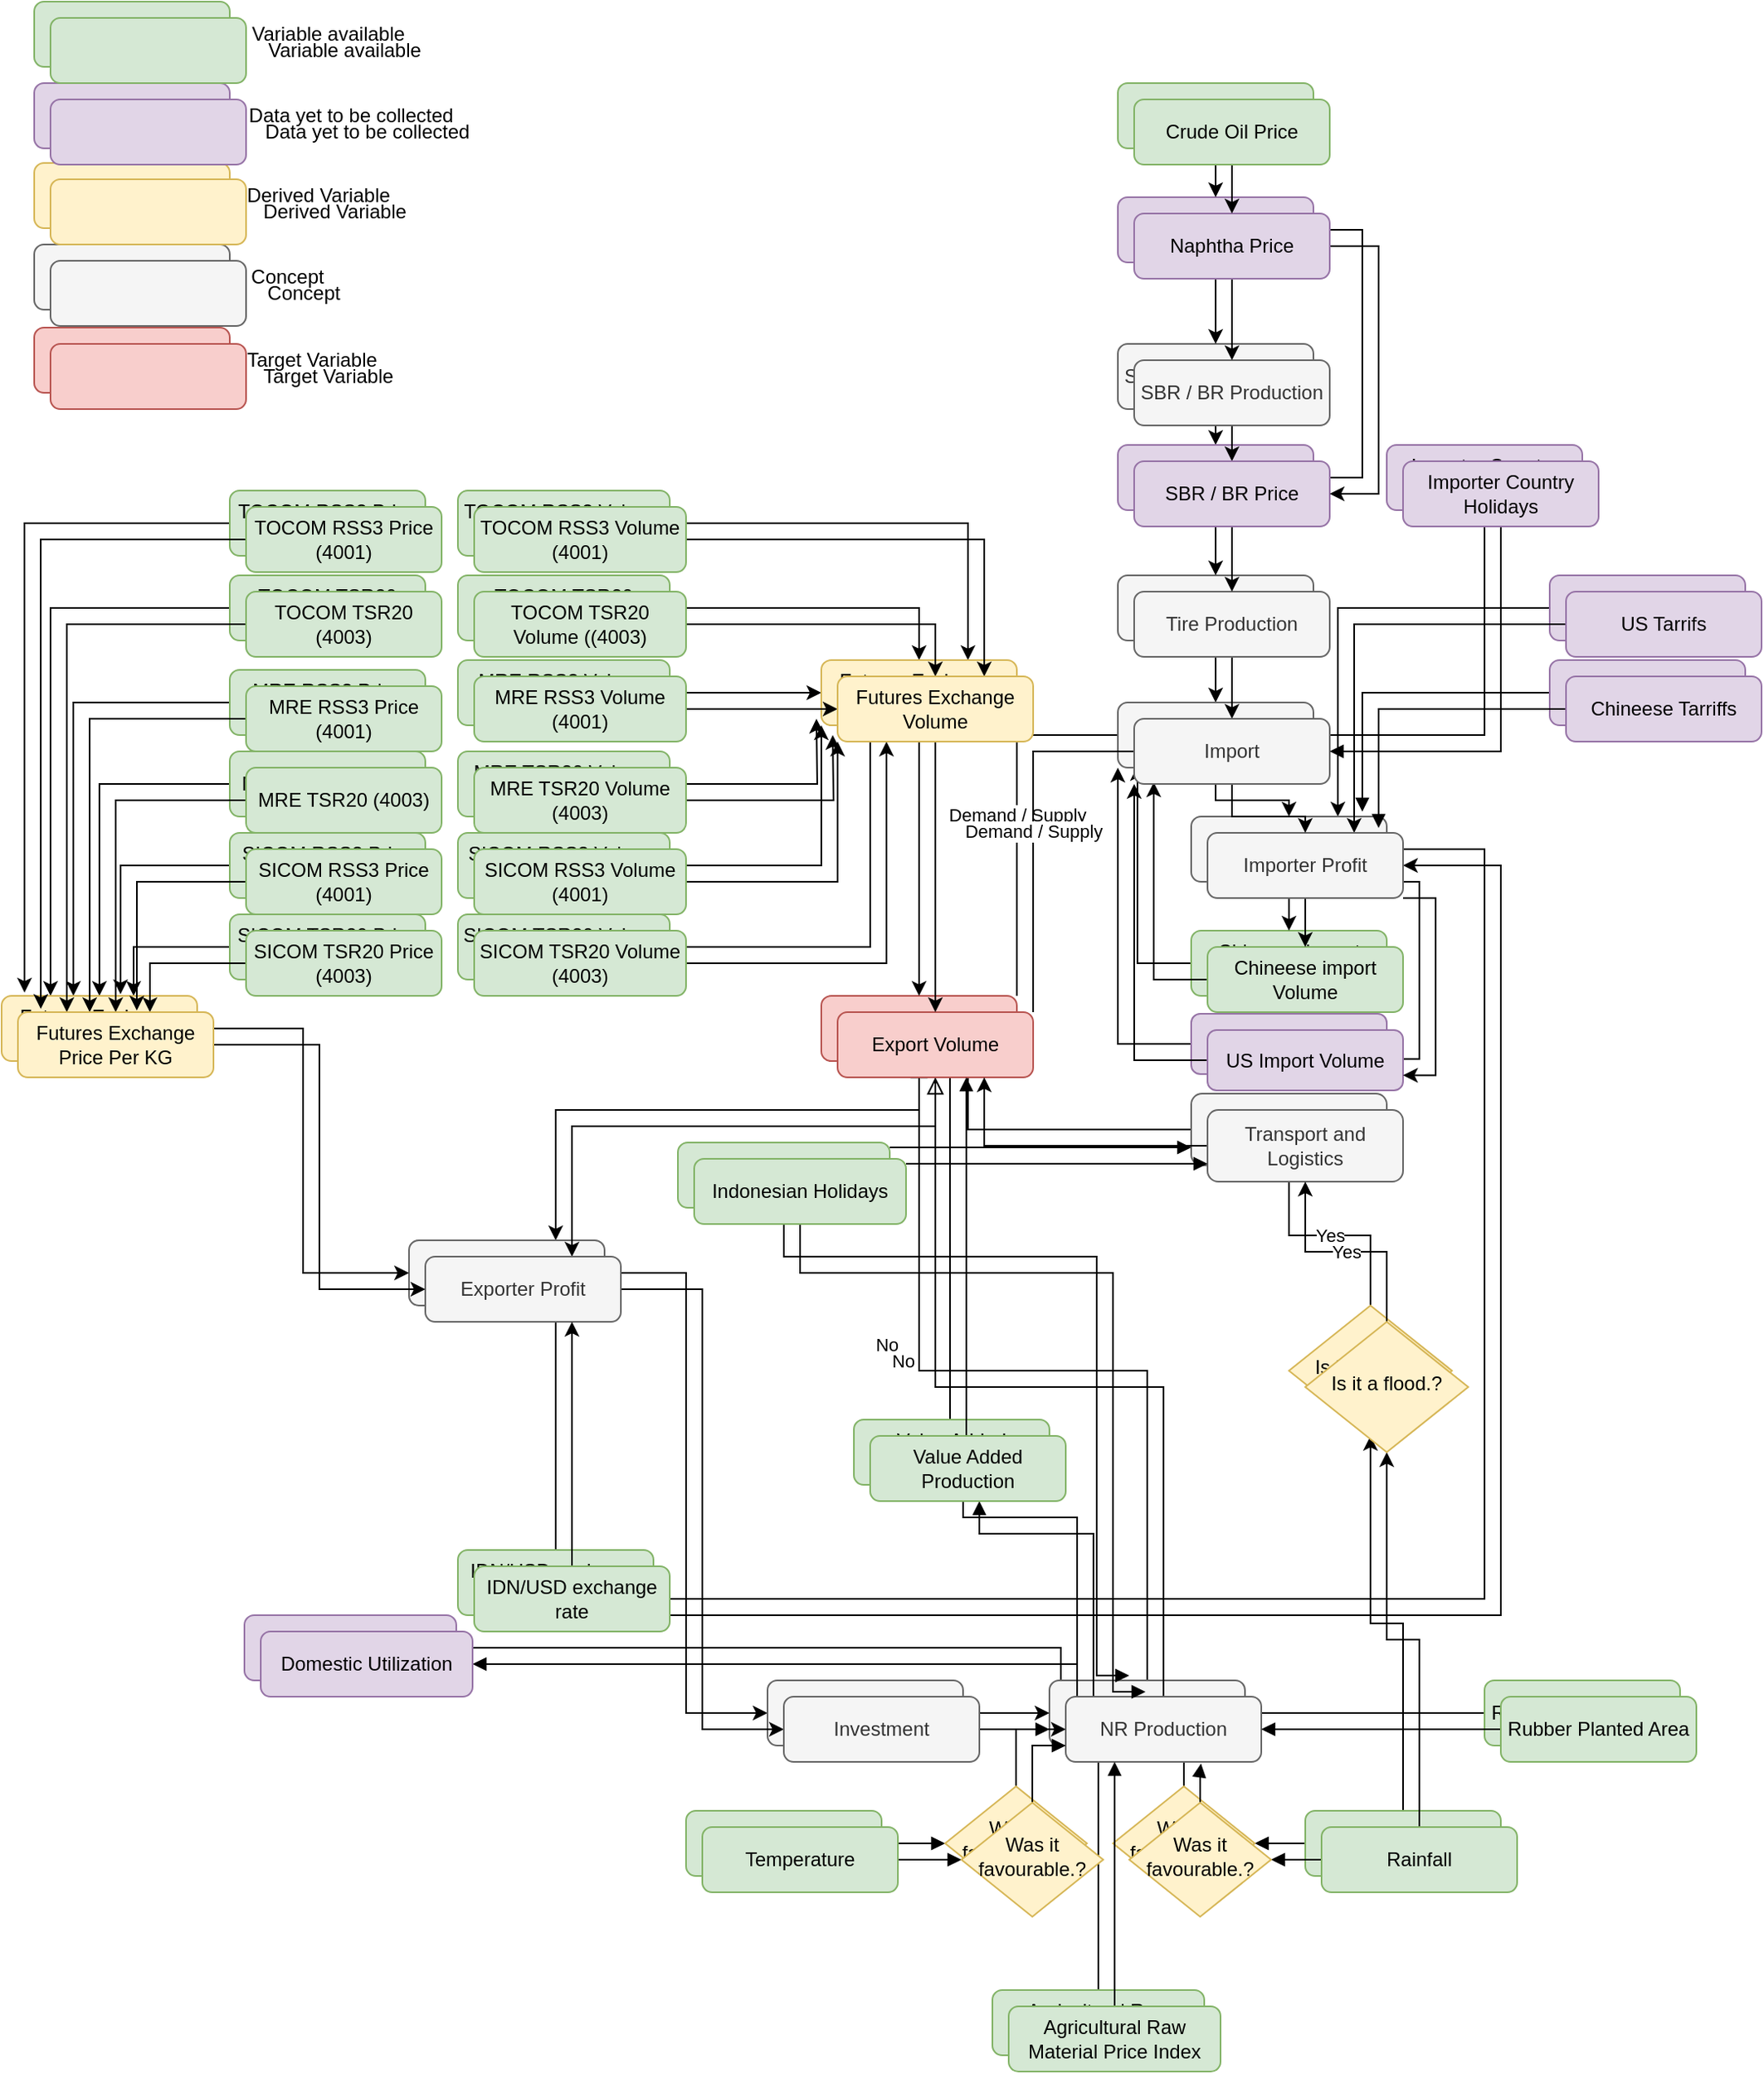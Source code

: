 <mxfile version="12.5.8" type="device"><diagram id="C5RBs43oDa-KdzZeNtuy" name="Page-1"><mxGraphModel dx="1695" dy="1570" grid="1" gridSize="10" guides="1" tooltips="1" connect="1" arrows="1" fold="1" page="1" pageScale="1" pageWidth="827" pageHeight="1169" math="0" shadow="0"><root><mxCell id="WIyWlLk6GJQsqaUBKTNV-0"/><mxCell id="WIyWlLk6GJQsqaUBKTNV-1" parent="WIyWlLk6GJQsqaUBKTNV-0"/><mxCell id="bZ1o4sIsSbqVYp4s5_Tv-12" style="edgeStyle=orthogonalEdgeStyle;rounded=0;orthogonalLoop=1;jettySize=auto;html=1;entryX=0.1;entryY=0.975;entryDx=0;entryDy=0;entryPerimeter=0;" edge="1" parent="WIyWlLk6GJQsqaUBKTNV-1" source="WIyWlLk6GJQsqaUBKTNV-7" target="bZ1o4sIsSbqVYp4s5_Tv-95"><mxGeometry relative="1" as="geometry"><Array as="points"><mxPoint x="427" y="40"/></Array></mxGeometry></mxCell><mxCell id="WIyWlLk6GJQsqaUBKTNV-7" value="Chineese import Volume" style="rounded=1;whiteSpace=wrap;html=1;fontSize=12;glass=0;strokeWidth=1;shadow=0;fillColor=#d5e8d4;strokeColor=#82b366;" parent="WIyWlLk6GJQsqaUBKTNV-1" vertex="1"><mxGeometry x="460" y="20" width="120" height="40" as="geometry"/></mxCell><mxCell id="WIyWlLk6GJQsqaUBKTNV-8" value="No" style="rounded=0;html=1;jettySize=auto;orthogonalLoop=1;fontSize=11;endArrow=block;endFill=0;endSize=8;strokeWidth=1;shadow=0;labelBackgroundColor=none;edgeStyle=orthogonalEdgeStyle;exitX=0.5;exitY=0;exitDx=0;exitDy=0;" parent="WIyWlLk6GJQsqaUBKTNV-1" source="bZ1o4sIsSbqVYp4s5_Tv-2" target="WIyWlLk6GJQsqaUBKTNV-11" edge="1"><mxGeometry x="0.333" y="20" relative="1" as="geometry"><mxPoint as="offset"/><mxPoint x="270" y="290" as="sourcePoint"/></mxGeometry></mxCell><mxCell id="bZ1o4sIsSbqVYp4s5_Tv-7" style="edgeStyle=orthogonalEdgeStyle;rounded=0;orthogonalLoop=1;jettySize=auto;html=1;entryX=0.75;entryY=0;entryDx=0;entryDy=0;" edge="1" parent="WIyWlLk6GJQsqaUBKTNV-1" source="WIyWlLk6GJQsqaUBKTNV-11" target="bZ1o4sIsSbqVYp4s5_Tv-5"><mxGeometry relative="1" as="geometry"><Array as="points"><mxPoint x="210" y="130"/><mxPoint x="110" y="130"/></Array></mxGeometry></mxCell><mxCell id="WIyWlLk6GJQsqaUBKTNV-11" value="Export Volume" style="rounded=1;whiteSpace=wrap;html=1;fontSize=12;glass=0;strokeWidth=1;shadow=0;fillColor=#f8cecc;strokeColor=#b85450;" parent="WIyWlLk6GJQsqaUBKTNV-1" vertex="1"><mxGeometry x="233" y="60" width="120" height="40" as="geometry"/></mxCell><mxCell id="bZ1o4sIsSbqVYp4s5_Tv-21" style="edgeStyle=orthogonalEdgeStyle;rounded=0;orthogonalLoop=1;jettySize=auto;html=1;" edge="1" parent="WIyWlLk6GJQsqaUBKTNV-1" source="WIyWlLk6GJQsqaUBKTNV-12" target="bZ1o4sIsSbqVYp4s5_Tv-20"><mxGeometry relative="1" as="geometry"><mxPoint x="590" y="540" as="targetPoint"/></mxGeometry></mxCell><mxCell id="bZ1o4sIsSbqVYp4s5_Tv-114" style="edgeStyle=orthogonalEdgeStyle;rounded=0;jumpSize=13;orthogonalLoop=1;jettySize=auto;html=1;endArrow=block;endFill=1;" edge="1" parent="WIyWlLk6GJQsqaUBKTNV-1" source="WIyWlLk6GJQsqaUBKTNV-12" target="bZ1o4sIsSbqVYp4s5_Tv-110"><mxGeometry relative="1" as="geometry"/></mxCell><mxCell id="WIyWlLk6GJQsqaUBKTNV-12" value="Rainfall" style="rounded=1;whiteSpace=wrap;html=1;fontSize=12;glass=0;strokeWidth=1;shadow=0;fillColor=#d5e8d4;strokeColor=#82b366;" parent="WIyWlLk6GJQsqaUBKTNV-1" vertex="1"><mxGeometry x="530" y="560" width="120" height="40" as="geometry"/></mxCell><mxCell id="bZ1o4sIsSbqVYp4s5_Tv-9" style="edgeStyle=orthogonalEdgeStyle;rounded=0;orthogonalLoop=1;jettySize=auto;html=1;entryX=0;entryY=0.5;entryDx=0;entryDy=0;" edge="1" parent="WIyWlLk6GJQsqaUBKTNV-1" source="bZ1o4sIsSbqVYp4s5_Tv-5" target="bZ1o4sIsSbqVYp4s5_Tv-8"><mxGeometry relative="1" as="geometry"/></mxCell><mxCell id="bZ1o4sIsSbqVYp4s5_Tv-5" value="Exporter Profit" style="rounded=1;whiteSpace=wrap;html=1;fontSize=12;glass=0;strokeWidth=1;shadow=0;fillColor=#f5f5f5;strokeColor=#666666;fontColor=#333333;" vertex="1" parent="WIyWlLk6GJQsqaUBKTNV-1"><mxGeometry x="-20" y="210" width="120" height="40" as="geometry"/></mxCell><mxCell id="bZ1o4sIsSbqVYp4s5_Tv-135" style="edgeStyle=orthogonalEdgeStyle;rounded=0;jumpSize=13;orthogonalLoop=1;jettySize=auto;html=1;endArrow=block;endFill=1;" edge="1" parent="WIyWlLk6GJQsqaUBKTNV-1" source="bZ1o4sIsSbqVYp4s5_Tv-2" target="bZ1o4sIsSbqVYp4s5_Tv-134"><mxGeometry relative="1" as="geometry"><Array as="points"><mxPoint x="390" y="380"/><mxPoint x="320" y="380"/></Array></mxGeometry></mxCell><mxCell id="bZ1o4sIsSbqVYp4s5_Tv-151" style="edgeStyle=orthogonalEdgeStyle;rounded=0;jumpSize=13;orthogonalLoop=1;jettySize=auto;html=1;endArrow=block;endFill=1;" edge="1" parent="WIyWlLk6GJQsqaUBKTNV-1" source="bZ1o4sIsSbqVYp4s5_Tv-2" target="bZ1o4sIsSbqVYp4s5_Tv-131"><mxGeometry relative="1" as="geometry"><Array as="points"><mxPoint x="380" y="460"/></Array></mxGeometry></mxCell><mxCell id="bZ1o4sIsSbqVYp4s5_Tv-2" value="NR Production" style="rounded=1;whiteSpace=wrap;html=1;fontSize=12;glass=0;strokeWidth=1;shadow=0;fillColor=#f5f5f5;strokeColor=#666666;fontColor=#333333;" vertex="1" parent="WIyWlLk6GJQsqaUBKTNV-1"><mxGeometry x="373" y="480" width="120" height="40" as="geometry"/></mxCell><mxCell id="bZ1o4sIsSbqVYp4s5_Tv-10" style="edgeStyle=orthogonalEdgeStyle;rounded=0;orthogonalLoop=1;jettySize=auto;html=1;" edge="1" parent="WIyWlLk6GJQsqaUBKTNV-1" source="bZ1o4sIsSbqVYp4s5_Tv-8" target="bZ1o4sIsSbqVYp4s5_Tv-2"><mxGeometry relative="1" as="geometry"/></mxCell><mxCell id="bZ1o4sIsSbqVYp4s5_Tv-8" value="Investment" style="rounded=1;whiteSpace=wrap;html=1;fontSize=12;glass=0;strokeWidth=1;shadow=0;fillColor=#f5f5f5;strokeColor=#666666;fontColor=#333333;" vertex="1" parent="WIyWlLk6GJQsqaUBKTNV-1"><mxGeometry x="200" y="480" width="120" height="40" as="geometry"/></mxCell><mxCell id="bZ1o4sIsSbqVYp4s5_Tv-13" style="edgeStyle=orthogonalEdgeStyle;rounded=0;orthogonalLoop=1;jettySize=auto;html=1;entryX=0;entryY=1;entryDx=0;entryDy=0;" edge="1" parent="WIyWlLk6GJQsqaUBKTNV-1" source="bZ1o4sIsSbqVYp4s5_Tv-11" target="bZ1o4sIsSbqVYp4s5_Tv-95"><mxGeometry relative="1" as="geometry"><mxPoint x="430" y="110" as="targetPoint"/><Array as="points"><mxPoint x="415" y="90"/></Array></mxGeometry></mxCell><mxCell id="bZ1o4sIsSbqVYp4s5_Tv-11" value="US Import Volume" style="rounded=1;whiteSpace=wrap;html=1;fontSize=12;glass=0;strokeWidth=1;shadow=0;fillColor=#e1d5e7;strokeColor=#9673a6;" vertex="1" parent="WIyWlLk6GJQsqaUBKTNV-1"><mxGeometry x="460" y="71" width="120" height="37" as="geometry"/></mxCell><mxCell id="bZ1o4sIsSbqVYp4s5_Tv-120" style="edgeStyle=orthogonalEdgeStyle;rounded=0;jumpSize=13;orthogonalLoop=1;jettySize=auto;html=1;entryX=0;entryY=0.5;entryDx=0;entryDy=0;endArrow=block;endFill=1;" edge="1" parent="WIyWlLk6GJQsqaUBKTNV-1" source="bZ1o4sIsSbqVYp4s5_Tv-14" target="bZ1o4sIsSbqVYp4s5_Tv-115"><mxGeometry relative="1" as="geometry"/></mxCell><mxCell id="bZ1o4sIsSbqVYp4s5_Tv-14" value="Temperature" style="rounded=1;whiteSpace=wrap;html=1;fontSize=12;glass=0;strokeWidth=1;shadow=0;fillColor=#d5e8d4;strokeColor=#82b366;" vertex="1" parent="WIyWlLk6GJQsqaUBKTNV-1"><mxGeometry x="150" y="560" width="120" height="40" as="geometry"/></mxCell><mxCell id="bZ1o4sIsSbqVYp4s5_Tv-19" style="edgeStyle=orthogonalEdgeStyle;rounded=0;orthogonalLoop=1;jettySize=auto;html=1;entryX=0.75;entryY=1;entryDx=0;entryDy=0;" edge="1" parent="WIyWlLk6GJQsqaUBKTNV-1" source="bZ1o4sIsSbqVYp4s5_Tv-17" target="WIyWlLk6GJQsqaUBKTNV-11"><mxGeometry relative="1" as="geometry"/></mxCell><mxCell id="bZ1o4sIsSbqVYp4s5_Tv-17" value="Transport and Logistics" style="rounded=1;whiteSpace=wrap;html=1;fontSize=12;glass=0;strokeWidth=1;shadow=0;fillColor=#f5f5f5;strokeColor=#666666;fontColor=#333333;" vertex="1" parent="WIyWlLk6GJQsqaUBKTNV-1"><mxGeometry x="460" y="120" width="120" height="44" as="geometry"/></mxCell><mxCell id="bZ1o4sIsSbqVYp4s5_Tv-22" value="Yes" style="edgeStyle=orthogonalEdgeStyle;rounded=0;orthogonalLoop=1;jettySize=auto;html=1;entryX=0.5;entryY=1;entryDx=0;entryDy=0;" edge="1" parent="WIyWlLk6GJQsqaUBKTNV-1" source="bZ1o4sIsSbqVYp4s5_Tv-20" target="bZ1o4sIsSbqVYp4s5_Tv-17"><mxGeometry relative="1" as="geometry"/></mxCell><mxCell id="bZ1o4sIsSbqVYp4s5_Tv-20" value="Is it a flood.?" style="rhombus;whiteSpace=wrap;html=1;shadow=0;fontFamily=Helvetica;fontSize=12;align=center;strokeWidth=1;spacing=6;spacingTop=-4;fillColor=#fff2cc;strokeColor=#d6b656;" vertex="1" parent="WIyWlLk6GJQsqaUBKTNV-1"><mxGeometry x="520" y="250" width="100" height="80" as="geometry"/></mxCell><mxCell id="bZ1o4sIsSbqVYp4s5_Tv-108" style="edgeStyle=orthogonalEdgeStyle;rounded=0;jumpSize=13;orthogonalLoop=1;jettySize=auto;html=1;entryX=0.875;entryY=-0.075;entryDx=0;entryDy=0;entryPerimeter=0;endArrow=block;endFill=1;" edge="1" parent="WIyWlLk6GJQsqaUBKTNV-1" source="bZ1o4sIsSbqVYp4s5_Tv-23" target="bZ1o4sIsSbqVYp4s5_Tv-81"><mxGeometry relative="1" as="geometry"/></mxCell><mxCell id="bZ1o4sIsSbqVYp4s5_Tv-23" value="Chineese Tarriffs" style="rounded=1;whiteSpace=wrap;html=1;fontSize=12;glass=0;strokeWidth=1;shadow=0;fillColor=#e1d5e7;strokeColor=#9673a6;" vertex="1" parent="WIyWlLk6GJQsqaUBKTNV-1"><mxGeometry x="680" y="-146" width="120" height="40" as="geometry"/></mxCell><mxCell id="bZ1o4sIsSbqVYp4s5_Tv-28" style="edgeStyle=orthogonalEdgeStyle;rounded=0;orthogonalLoop=1;jettySize=auto;html=1;entryX=0.75;entryY=0;entryDx=0;entryDy=0;" edge="1" parent="WIyWlLk6GJQsqaUBKTNV-1" source="bZ1o4sIsSbqVYp4s5_Tv-24" target="bZ1o4sIsSbqVYp4s5_Tv-81"><mxGeometry relative="1" as="geometry"/></mxCell><mxCell id="bZ1o4sIsSbqVYp4s5_Tv-24" value="US Tarrifs" style="rounded=1;whiteSpace=wrap;html=1;fontSize=12;glass=0;strokeWidth=1;shadow=0;fillColor=#e1d5e7;strokeColor=#9673a6;" vertex="1" parent="WIyWlLk6GJQsqaUBKTNV-1"><mxGeometry x="680" y="-198" width="120" height="40" as="geometry"/></mxCell><mxCell id="bZ1o4sIsSbqVYp4s5_Tv-67" style="edgeStyle=orthogonalEdgeStyle;rounded=0;orthogonalLoop=1;jettySize=auto;html=1;entryX=0.25;entryY=1;entryDx=0;entryDy=0;" edge="1" parent="WIyWlLk6GJQsqaUBKTNV-1" source="bZ1o4sIsSbqVYp4s5_Tv-29" target="bZ1o4sIsSbqVYp4s5_Tv-64"><mxGeometry relative="1" as="geometry"/></mxCell><mxCell id="bZ1o4sIsSbqVYp4s5_Tv-29" value="SICOM TSR20 Volume&lt;br&gt;(4003)" style="rounded=1;whiteSpace=wrap;html=1;fontSize=12;glass=0;strokeWidth=1;shadow=0;fillColor=#d5e8d4;strokeColor=#82b366;" vertex="1" parent="WIyWlLk6GJQsqaUBKTNV-1"><mxGeometry x="10" y="10" width="130" height="40" as="geometry"/></mxCell><mxCell id="bZ1o4sIsSbqVYp4s5_Tv-77" style="edgeStyle=orthogonalEdgeStyle;rounded=0;orthogonalLoop=1;jettySize=auto;html=1;entryX=0.675;entryY=0;entryDx=0;entryDy=0;entryPerimeter=0;" edge="1" parent="WIyWlLk6GJQsqaUBKTNV-1" source="bZ1o4sIsSbqVYp4s5_Tv-32" target="bZ1o4sIsSbqVYp4s5_Tv-69"><mxGeometry relative="1" as="geometry"/></mxCell><mxCell id="bZ1o4sIsSbqVYp4s5_Tv-32" value="SICOM TSR20 Price&lt;br&gt;(4003)" style="rounded=1;whiteSpace=wrap;html=1;fontSize=12;glass=0;strokeWidth=1;shadow=0;fillColor=#d5e8d4;strokeColor=#82b366;" vertex="1" parent="WIyWlLk6GJQsqaUBKTNV-1"><mxGeometry x="-130" y="10" width="120" height="40" as="geometry"/></mxCell><mxCell id="bZ1o4sIsSbqVYp4s5_Tv-76" style="edgeStyle=orthogonalEdgeStyle;rounded=0;orthogonalLoop=1;jettySize=auto;html=1;entryX=0.608;entryY=-0.025;entryDx=0;entryDy=0;entryPerimeter=0;" edge="1" parent="WIyWlLk6GJQsqaUBKTNV-1" source="bZ1o4sIsSbqVYp4s5_Tv-33" target="bZ1o4sIsSbqVYp4s5_Tv-69"><mxGeometry relative="1" as="geometry"/></mxCell><mxCell id="bZ1o4sIsSbqVYp4s5_Tv-33" value="SICOM RSS3 Price&lt;br&gt;(4001)" style="rounded=1;whiteSpace=wrap;html=1;fontSize=12;glass=0;strokeWidth=1;shadow=0;fillColor=#d5e8d4;strokeColor=#82b366;" vertex="1" parent="WIyWlLk6GJQsqaUBKTNV-1"><mxGeometry x="-130" y="-40" width="120" height="40" as="geometry"/></mxCell><mxCell id="bZ1o4sIsSbqVYp4s5_Tv-73" style="edgeStyle=orthogonalEdgeStyle;rounded=0;orthogonalLoop=1;jettySize=auto;html=1;entryX=0.25;entryY=0;entryDx=0;entryDy=0;" edge="1" parent="WIyWlLk6GJQsqaUBKTNV-1" source="bZ1o4sIsSbqVYp4s5_Tv-34" target="bZ1o4sIsSbqVYp4s5_Tv-69"><mxGeometry relative="1" as="geometry"/></mxCell><mxCell id="bZ1o4sIsSbqVYp4s5_Tv-34" value="TOCOM TSR20 (4003)" style="rounded=1;whiteSpace=wrap;html=1;fontSize=12;glass=0;strokeWidth=1;shadow=0;fillColor=#d5e8d4;strokeColor=#82b366;" vertex="1" parent="WIyWlLk6GJQsqaUBKTNV-1"><mxGeometry x="-130" y="-198" width="120" height="40" as="geometry"/></mxCell><mxCell id="bZ1o4sIsSbqVYp4s5_Tv-72" style="edgeStyle=orthogonalEdgeStyle;rounded=0;orthogonalLoop=1;jettySize=auto;html=1;entryX=0.117;entryY=-0.05;entryDx=0;entryDy=0;entryPerimeter=0;" edge="1" parent="WIyWlLk6GJQsqaUBKTNV-1" source="bZ1o4sIsSbqVYp4s5_Tv-35" target="bZ1o4sIsSbqVYp4s5_Tv-69"><mxGeometry relative="1" as="geometry"/></mxCell><mxCell id="bZ1o4sIsSbqVYp4s5_Tv-35" value="TOCOM RSS3 Price&lt;br&gt;(4001)" style="rounded=1;whiteSpace=wrap;html=1;fontSize=12;glass=0;strokeWidth=1;shadow=0;fillColor=#d5e8d4;strokeColor=#82b366;" vertex="1" parent="WIyWlLk6GJQsqaUBKTNV-1"><mxGeometry x="-130" y="-250" width="120" height="40" as="geometry"/></mxCell><mxCell id="bZ1o4sIsSbqVYp4s5_Tv-75" style="edgeStyle=orthogonalEdgeStyle;rounded=0;orthogonalLoop=1;jettySize=auto;html=1;entryX=0.5;entryY=0;entryDx=0;entryDy=0;" edge="1" parent="WIyWlLk6GJQsqaUBKTNV-1" source="bZ1o4sIsSbqVYp4s5_Tv-36" target="bZ1o4sIsSbqVYp4s5_Tv-69"><mxGeometry relative="1" as="geometry"/></mxCell><mxCell id="bZ1o4sIsSbqVYp4s5_Tv-36" value="MRE TSR20 (4003)" style="rounded=1;whiteSpace=wrap;html=1;fontSize=12;glass=0;strokeWidth=1;shadow=0;fillColor=#d5e8d4;strokeColor=#82b366;" vertex="1" parent="WIyWlLk6GJQsqaUBKTNV-1"><mxGeometry x="-130" y="-90" width="120" height="40" as="geometry"/></mxCell><mxCell id="bZ1o4sIsSbqVYp4s5_Tv-74" style="edgeStyle=orthogonalEdgeStyle;rounded=0;orthogonalLoop=1;jettySize=auto;html=1;entryX=0.367;entryY=0;entryDx=0;entryDy=0;entryPerimeter=0;" edge="1" parent="WIyWlLk6GJQsqaUBKTNV-1" source="bZ1o4sIsSbqVYp4s5_Tv-37" target="bZ1o4sIsSbqVYp4s5_Tv-69"><mxGeometry relative="1" as="geometry"/></mxCell><mxCell id="bZ1o4sIsSbqVYp4s5_Tv-37" value="MRE RSS3 Price&lt;br&gt;(4001)" style="rounded=1;whiteSpace=wrap;html=1;fontSize=12;glass=0;strokeWidth=1;shadow=0;fillColor=#d5e8d4;strokeColor=#82b366;" vertex="1" parent="WIyWlLk6GJQsqaUBKTNV-1"><mxGeometry x="-130" y="-140" width="120" height="40" as="geometry"/></mxCell><mxCell id="bZ1o4sIsSbqVYp4s5_Tv-65" style="edgeStyle=orthogonalEdgeStyle;rounded=0;orthogonalLoop=1;jettySize=auto;html=1;entryX=0;entryY=1;entryDx=0;entryDy=0;" edge="1" parent="WIyWlLk6GJQsqaUBKTNV-1" source="bZ1o4sIsSbqVYp4s5_Tv-44" target="bZ1o4sIsSbqVYp4s5_Tv-64"><mxGeometry relative="1" as="geometry"><mxPoint x="260" y="-20" as="targetPoint"/></mxGeometry></mxCell><mxCell id="bZ1o4sIsSbqVYp4s5_Tv-44" value="SICOM RSS3 Volume&lt;br&gt;(4001)" style="rounded=1;whiteSpace=wrap;html=1;fontSize=12;glass=0;strokeWidth=1;shadow=0;fillColor=#d5e8d4;strokeColor=#82b366;" vertex="1" parent="WIyWlLk6GJQsqaUBKTNV-1"><mxGeometry x="10" y="-40" width="130" height="40" as="geometry"/></mxCell><mxCell id="bZ1o4sIsSbqVYp4s5_Tv-66" style="edgeStyle=orthogonalEdgeStyle;rounded=0;orthogonalLoop=1;jettySize=auto;html=1;" edge="1" parent="WIyWlLk6GJQsqaUBKTNV-1" source="bZ1o4sIsSbqVYp4s5_Tv-49"><mxGeometry relative="1" as="geometry"><mxPoint x="230" y="-110" as="targetPoint"/></mxGeometry></mxCell><mxCell id="bZ1o4sIsSbqVYp4s5_Tv-49" value="MRE TSR20 Volume (4003)" style="rounded=1;whiteSpace=wrap;html=1;fontSize=12;glass=0;strokeWidth=1;shadow=0;fillColor=#d5e8d4;strokeColor=#82b366;" vertex="1" parent="WIyWlLk6GJQsqaUBKTNV-1"><mxGeometry x="10" y="-90" width="130" height="40" as="geometry"/></mxCell><mxCell id="bZ1o4sIsSbqVYp4s5_Tv-55" style="edgeStyle=orthogonalEdgeStyle;rounded=0;orthogonalLoop=1;jettySize=auto;html=1;entryX=0;entryY=0.5;entryDx=0;entryDy=0;" edge="1" parent="WIyWlLk6GJQsqaUBKTNV-1" source="bZ1o4sIsSbqVYp4s5_Tv-50" target="bZ1o4sIsSbqVYp4s5_Tv-64"><mxGeometry relative="1" as="geometry"><mxPoint x="410" y="-140" as="targetPoint"/></mxGeometry></mxCell><mxCell id="bZ1o4sIsSbqVYp4s5_Tv-50" value="MRE RSS3 Volume (4001)" style="rounded=1;whiteSpace=wrap;html=1;fontSize=12;glass=0;strokeWidth=1;shadow=0;fillColor=#d5e8d4;strokeColor=#82b366;" vertex="1" parent="WIyWlLk6GJQsqaUBKTNV-1"><mxGeometry x="10" y="-146" width="130" height="40" as="geometry"/></mxCell><mxCell id="bZ1o4sIsSbqVYp4s5_Tv-54" style="edgeStyle=orthogonalEdgeStyle;rounded=0;orthogonalLoop=1;jettySize=auto;html=1;entryX=0.5;entryY=0;entryDx=0;entryDy=0;" edge="1" parent="WIyWlLk6GJQsqaUBKTNV-1" source="bZ1o4sIsSbqVYp4s5_Tv-51" target="bZ1o4sIsSbqVYp4s5_Tv-64"><mxGeometry relative="1" as="geometry"><mxPoint x="430" y="-150" as="targetPoint"/></mxGeometry></mxCell><mxCell id="bZ1o4sIsSbqVYp4s5_Tv-51" value="TOCOM TSR20 Volume ((4003)" style="rounded=1;whiteSpace=wrap;html=1;fontSize=12;glass=0;strokeWidth=1;shadow=0;fillColor=#d5e8d4;strokeColor=#82b366;" vertex="1" parent="WIyWlLk6GJQsqaUBKTNV-1"><mxGeometry x="10" y="-198" width="130" height="40" as="geometry"/></mxCell><mxCell id="bZ1o4sIsSbqVYp4s5_Tv-53" style="edgeStyle=orthogonalEdgeStyle;rounded=0;orthogonalLoop=1;jettySize=auto;html=1;entryX=0.75;entryY=0;entryDx=0;entryDy=0;" edge="1" parent="WIyWlLk6GJQsqaUBKTNV-1" source="bZ1o4sIsSbqVYp4s5_Tv-52" target="bZ1o4sIsSbqVYp4s5_Tv-64"><mxGeometry relative="1" as="geometry"><mxPoint x="450" y="-150" as="targetPoint"/></mxGeometry></mxCell><mxCell id="bZ1o4sIsSbqVYp4s5_Tv-52" value="TOCOM RSS3 Volume (4001)" style="rounded=1;whiteSpace=wrap;html=1;fontSize=12;glass=0;strokeWidth=1;shadow=0;fillColor=#d5e8d4;strokeColor=#82b366;" vertex="1" parent="WIyWlLk6GJQsqaUBKTNV-1"><mxGeometry x="10" y="-250" width="130" height="40" as="geometry"/></mxCell><mxCell id="bZ1o4sIsSbqVYp4s5_Tv-60" style="edgeStyle=orthogonalEdgeStyle;rounded=0;orthogonalLoop=1;jettySize=auto;html=1;entryX=0.75;entryY=1;entryDx=0;entryDy=0;" edge="1" parent="WIyWlLk6GJQsqaUBKTNV-1" source="bZ1o4sIsSbqVYp4s5_Tv-59" target="bZ1o4sIsSbqVYp4s5_Tv-5"><mxGeometry relative="1" as="geometry"/></mxCell><mxCell id="bZ1o4sIsSbqVYp4s5_Tv-61" style="edgeStyle=orthogonalEdgeStyle;rounded=0;orthogonalLoop=1;jettySize=auto;html=1;entryX=1;entryY=0.5;entryDx=0;entryDy=0;" edge="1" parent="WIyWlLk6GJQsqaUBKTNV-1" source="bZ1o4sIsSbqVYp4s5_Tv-59" target="bZ1o4sIsSbqVYp4s5_Tv-81"><mxGeometry relative="1" as="geometry"><mxPoint x="220" y="180" as="targetPoint"/><Array as="points"><mxPoint x="640" y="430"/><mxPoint x="640" y="-30"/></Array></mxGeometry></mxCell><mxCell id="bZ1o4sIsSbqVYp4s5_Tv-59" value="IDN/USD exchange rate" style="rounded=1;whiteSpace=wrap;html=1;fontSize=12;glass=0;strokeWidth=1;shadow=0;fillColor=#d5e8d4;strokeColor=#82b366;" vertex="1" parent="WIyWlLk6GJQsqaUBKTNV-1"><mxGeometry x="10" y="400" width="120" height="40" as="geometry"/></mxCell><mxCell id="bZ1o4sIsSbqVYp4s5_Tv-68" style="edgeStyle=orthogonalEdgeStyle;rounded=0;orthogonalLoop=1;jettySize=auto;html=1;" edge="1" parent="WIyWlLk6GJQsqaUBKTNV-1" source="bZ1o4sIsSbqVYp4s5_Tv-64" target="WIyWlLk6GJQsqaUBKTNV-11"><mxGeometry relative="1" as="geometry"/></mxCell><mxCell id="bZ1o4sIsSbqVYp4s5_Tv-64" value="Futures Exchange Volume" style="rounded=1;whiteSpace=wrap;html=1;fontSize=12;glass=0;strokeWidth=1;shadow=0;fillColor=#fff2cc;strokeColor=#d6b656;" vertex="1" parent="WIyWlLk6GJQsqaUBKTNV-1"><mxGeometry x="233" y="-146" width="120" height="40" as="geometry"/></mxCell><mxCell id="bZ1o4sIsSbqVYp4s5_Tv-78" style="edgeStyle=orthogonalEdgeStyle;rounded=0;orthogonalLoop=1;jettySize=auto;html=1;entryX=0;entryY=0.5;entryDx=0;entryDy=0;" edge="1" parent="WIyWlLk6GJQsqaUBKTNV-1" source="bZ1o4sIsSbqVYp4s5_Tv-69" target="bZ1o4sIsSbqVYp4s5_Tv-5"><mxGeometry relative="1" as="geometry"/></mxCell><mxCell id="bZ1o4sIsSbqVYp4s5_Tv-69" value="Futures Exchange Price Per KG" style="rounded=1;whiteSpace=wrap;html=1;fontSize=12;glass=0;strokeWidth=1;shadow=0;fillColor=#fff2cc;strokeColor=#d6b656;" vertex="1" parent="WIyWlLk6GJQsqaUBKTNV-1"><mxGeometry x="-270" y="60" width="120" height="40" as="geometry"/></mxCell><mxCell id="bZ1o4sIsSbqVYp4s5_Tv-103" style="edgeStyle=orthogonalEdgeStyle;rounded=0;orthogonalLoop=1;jettySize=auto;html=1;entryX=0.5;entryY=0;entryDx=0;entryDy=0;" edge="1" parent="WIyWlLk6GJQsqaUBKTNV-1" source="bZ1o4sIsSbqVYp4s5_Tv-81" target="WIyWlLk6GJQsqaUBKTNV-7"><mxGeometry relative="1" as="geometry"/></mxCell><mxCell id="bZ1o4sIsSbqVYp4s5_Tv-104" style="edgeStyle=orthogonalEdgeStyle;rounded=0;orthogonalLoop=1;jettySize=auto;html=1;exitX=1;exitY=1;exitDx=0;exitDy=0;entryX=1;entryY=0.75;entryDx=0;entryDy=0;" edge="1" parent="WIyWlLk6GJQsqaUBKTNV-1" source="bZ1o4sIsSbqVYp4s5_Tv-81" target="bZ1o4sIsSbqVYp4s5_Tv-11"><mxGeometry relative="1" as="geometry"><Array as="points"><mxPoint x="600" y="-10"/><mxPoint x="600" y="99"/></Array></mxGeometry></mxCell><mxCell id="bZ1o4sIsSbqVYp4s5_Tv-81" value="Importer Profit" style="rounded=1;whiteSpace=wrap;html=1;fontSize=12;glass=0;strokeWidth=1;shadow=0;fillColor=#f5f5f5;strokeColor=#666666;fontColor=#333333;" vertex="1" parent="WIyWlLk6GJQsqaUBKTNV-1"><mxGeometry x="460" y="-50" width="120" height="40" as="geometry"/></mxCell><mxCell id="bZ1o4sIsSbqVYp4s5_Tv-98" style="edgeStyle=orthogonalEdgeStyle;rounded=0;orthogonalLoop=1;jettySize=auto;html=1;entryX=0.5;entryY=0;entryDx=0;entryDy=0;" edge="1" parent="WIyWlLk6GJQsqaUBKTNV-1" source="bZ1o4sIsSbqVYp4s5_Tv-82" target="bZ1o4sIsSbqVYp4s5_Tv-95"><mxGeometry relative="1" as="geometry"/></mxCell><mxCell id="bZ1o4sIsSbqVYp4s5_Tv-82" value="Tire Production" style="rounded=1;whiteSpace=wrap;html=1;fontSize=12;glass=0;strokeWidth=1;shadow=0;fillColor=#f5f5f5;strokeColor=#666666;fontColor=#333333;" vertex="1" parent="WIyWlLk6GJQsqaUBKTNV-1"><mxGeometry x="415" y="-198" width="120" height="40" as="geometry"/></mxCell><mxCell id="bZ1o4sIsSbqVYp4s5_Tv-91" style="edgeStyle=orthogonalEdgeStyle;rounded=0;orthogonalLoop=1;jettySize=auto;html=1;" edge="1" parent="WIyWlLk6GJQsqaUBKTNV-1" source="bZ1o4sIsSbqVYp4s5_Tv-83" target="bZ1o4sIsSbqVYp4s5_Tv-84"><mxGeometry relative="1" as="geometry"/></mxCell><mxCell id="bZ1o4sIsSbqVYp4s5_Tv-83" value="SBR / BR Production" style="rounded=1;whiteSpace=wrap;html=1;fontSize=12;glass=0;strokeWidth=1;shadow=0;fillColor=#f5f5f5;strokeColor=#666666;fontColor=#333333;" vertex="1" parent="WIyWlLk6GJQsqaUBKTNV-1"><mxGeometry x="415" y="-340" width="120" height="40" as="geometry"/></mxCell><mxCell id="bZ1o4sIsSbqVYp4s5_Tv-93" style="edgeStyle=orthogonalEdgeStyle;rounded=0;orthogonalLoop=1;jettySize=auto;html=1;" edge="1" parent="WIyWlLk6GJQsqaUBKTNV-1" source="bZ1o4sIsSbqVYp4s5_Tv-84" target="bZ1o4sIsSbqVYp4s5_Tv-82"><mxGeometry relative="1" as="geometry"/></mxCell><mxCell id="bZ1o4sIsSbqVYp4s5_Tv-84" value="SBR / BR Price" style="rounded=1;whiteSpace=wrap;html=1;fontSize=12;glass=0;strokeWidth=1;shadow=0;fillColor=#e1d5e7;strokeColor=#9673a6;" vertex="1" parent="WIyWlLk6GJQsqaUBKTNV-1"><mxGeometry x="415" y="-278" width="120" height="40" as="geometry"/></mxCell><mxCell id="bZ1o4sIsSbqVYp4s5_Tv-90" style="edgeStyle=orthogonalEdgeStyle;rounded=0;orthogonalLoop=1;jettySize=auto;html=1;entryX=0.5;entryY=0;entryDx=0;entryDy=0;" edge="1" parent="WIyWlLk6GJQsqaUBKTNV-1" source="bZ1o4sIsSbqVYp4s5_Tv-86" target="bZ1o4sIsSbqVYp4s5_Tv-83"><mxGeometry relative="1" as="geometry"/></mxCell><mxCell id="bZ1o4sIsSbqVYp4s5_Tv-92" style="edgeStyle=orthogonalEdgeStyle;rounded=0;orthogonalLoop=1;jettySize=auto;html=1;entryX=1;entryY=0.5;entryDx=0;entryDy=0;" edge="1" parent="WIyWlLk6GJQsqaUBKTNV-1" source="bZ1o4sIsSbqVYp4s5_Tv-86" target="bZ1o4sIsSbqVYp4s5_Tv-84"><mxGeometry relative="1" as="geometry"><Array as="points"><mxPoint x="565" y="-410"/><mxPoint x="565" y="-258"/></Array></mxGeometry></mxCell><mxCell id="bZ1o4sIsSbqVYp4s5_Tv-86" value="Naphtha Price" style="rounded=1;whiteSpace=wrap;html=1;fontSize=12;glass=0;strokeWidth=1;shadow=0;fillColor=#e1d5e7;strokeColor=#9673a6;" vertex="1" parent="WIyWlLk6GJQsqaUBKTNV-1"><mxGeometry x="415" y="-430" width="120" height="40" as="geometry"/></mxCell><mxCell id="bZ1o4sIsSbqVYp4s5_Tv-89" style="edgeStyle=orthogonalEdgeStyle;rounded=0;orthogonalLoop=1;jettySize=auto;html=1;entryX=0.5;entryY=0;entryDx=0;entryDy=0;" edge="1" parent="WIyWlLk6GJQsqaUBKTNV-1" source="bZ1o4sIsSbqVYp4s5_Tv-87" target="bZ1o4sIsSbqVYp4s5_Tv-86"><mxGeometry relative="1" as="geometry"/></mxCell><mxCell id="bZ1o4sIsSbqVYp4s5_Tv-87" value="Crude Oil Price" style="rounded=1;whiteSpace=wrap;html=1;fontSize=12;glass=0;strokeWidth=1;shadow=0;fillColor=#d5e8d4;strokeColor=#82b366;" vertex="1" parent="WIyWlLk6GJQsqaUBKTNV-1"><mxGeometry x="415" y="-500" width="120" height="40" as="geometry"/></mxCell><mxCell id="bZ1o4sIsSbqVYp4s5_Tv-97" value="Demand / Supply" style="edgeStyle=orthogonalEdgeStyle;rounded=0;orthogonalLoop=1;jettySize=auto;html=1;entryX=1;entryY=0;entryDx=0;entryDy=0;endArrow=none;endFill=0;jumpSize=13;" edge="1" parent="WIyWlLk6GJQsqaUBKTNV-1" source="bZ1o4sIsSbqVYp4s5_Tv-95" target="WIyWlLk6GJQsqaUBKTNV-11"><mxGeometry relative="1" as="geometry"/></mxCell><mxCell id="bZ1o4sIsSbqVYp4s5_Tv-99" style="edgeStyle=orthogonalEdgeStyle;rounded=0;orthogonalLoop=1;jettySize=auto;html=1;entryX=0.5;entryY=0;entryDx=0;entryDy=0;" edge="1" parent="WIyWlLk6GJQsqaUBKTNV-1" source="bZ1o4sIsSbqVYp4s5_Tv-95" target="bZ1o4sIsSbqVYp4s5_Tv-81"><mxGeometry relative="1" as="geometry"/></mxCell><mxCell id="bZ1o4sIsSbqVYp4s5_Tv-95" value="Import" style="rounded=1;whiteSpace=wrap;html=1;fontSize=12;glass=0;strokeWidth=1;shadow=0;fillColor=#f5f5f5;strokeColor=#666666;fontColor=#333333;" vertex="1" parent="WIyWlLk6GJQsqaUBKTNV-1"><mxGeometry x="415" y="-120" width="120" height="40" as="geometry"/></mxCell><mxCell id="bZ1o4sIsSbqVYp4s5_Tv-113" style="edgeStyle=orthogonalEdgeStyle;rounded=0;jumpSize=13;orthogonalLoop=1;jettySize=auto;html=1;entryX=0.692;entryY=1.025;entryDx=0;entryDy=0;entryPerimeter=0;endArrow=block;endFill=1;" edge="1" parent="WIyWlLk6GJQsqaUBKTNV-1" source="bZ1o4sIsSbqVYp4s5_Tv-110" target="bZ1o4sIsSbqVYp4s5_Tv-2"><mxGeometry relative="1" as="geometry"/></mxCell><mxCell id="bZ1o4sIsSbqVYp4s5_Tv-110" value="Was it favourable.?" style="rhombus;whiteSpace=wrap;html=1;shadow=0;fontFamily=Helvetica;fontSize=12;align=center;strokeWidth=1;spacing=6;spacingTop=-4;fillColor=#fff2cc;strokeColor=#d6b656;" vertex="1" parent="WIyWlLk6GJQsqaUBKTNV-1"><mxGeometry x="412" y="545" width="87" height="70" as="geometry"/></mxCell><mxCell id="bZ1o4sIsSbqVYp4s5_Tv-119" style="edgeStyle=orthogonalEdgeStyle;rounded=0;jumpSize=13;orthogonalLoop=1;jettySize=auto;html=1;entryX=0;entryY=0.75;entryDx=0;entryDy=0;endArrow=block;endFill=1;" edge="1" parent="WIyWlLk6GJQsqaUBKTNV-1" source="bZ1o4sIsSbqVYp4s5_Tv-115" target="bZ1o4sIsSbqVYp4s5_Tv-2"><mxGeometry relative="1" as="geometry"/></mxCell><mxCell id="bZ1o4sIsSbqVYp4s5_Tv-115" value="Was it favourable.?" style="rhombus;whiteSpace=wrap;html=1;shadow=0;fontFamily=Helvetica;fontSize=12;align=center;strokeWidth=1;spacing=6;spacingTop=-4;fillColor=#fff2cc;strokeColor=#d6b656;" vertex="1" parent="WIyWlLk6GJQsqaUBKTNV-1"><mxGeometry x="309" y="545" width="87" height="70" as="geometry"/></mxCell><mxCell id="bZ1o4sIsSbqVYp4s5_Tv-122" style="edgeStyle=orthogonalEdgeStyle;rounded=0;jumpSize=13;orthogonalLoop=1;jettySize=auto;html=1;entryX=0.25;entryY=1;entryDx=0;entryDy=0;endArrow=block;endFill=1;" edge="1" parent="WIyWlLk6GJQsqaUBKTNV-1" source="bZ1o4sIsSbqVYp4s5_Tv-121" target="bZ1o4sIsSbqVYp4s5_Tv-2"><mxGeometry relative="1" as="geometry"/></mxCell><mxCell id="bZ1o4sIsSbqVYp4s5_Tv-121" value="Agricultural Raw Material Price Index" style="rounded=1;whiteSpace=wrap;html=1;fontSize=12;glass=0;strokeWidth=1;shadow=0;fillColor=#d5e8d4;strokeColor=#82b366;" vertex="1" parent="WIyWlLk6GJQsqaUBKTNV-1"><mxGeometry x="338" y="670" width="130" height="40" as="geometry"/></mxCell><mxCell id="bZ1o4sIsSbqVYp4s5_Tv-126" style="edgeStyle=orthogonalEdgeStyle;rounded=0;jumpSize=13;orthogonalLoop=1;jettySize=auto;html=1;entryX=0.408;entryY=-0.075;entryDx=0;entryDy=0;entryPerimeter=0;endArrow=block;endFill=1;" edge="1" parent="WIyWlLk6GJQsqaUBKTNV-1" source="bZ1o4sIsSbqVYp4s5_Tv-124" target="bZ1o4sIsSbqVYp4s5_Tv-2"><mxGeometry relative="1" as="geometry"><Array as="points"><mxPoint x="210" y="220"/><mxPoint x="402" y="220"/></Array></mxGeometry></mxCell><mxCell id="bZ1o4sIsSbqVYp4s5_Tv-127" style="edgeStyle=orthogonalEdgeStyle;rounded=0;jumpSize=13;orthogonalLoop=1;jettySize=auto;html=1;entryX=0;entryY=0.75;entryDx=0;entryDy=0;endArrow=block;endFill=1;" edge="1" parent="WIyWlLk6GJQsqaUBKTNV-1" source="bZ1o4sIsSbqVYp4s5_Tv-124" target="bZ1o4sIsSbqVYp4s5_Tv-17"><mxGeometry relative="1" as="geometry"><Array as="points"><mxPoint x="320" y="153"/><mxPoint x="320" y="153"/></Array></mxGeometry></mxCell><mxCell id="bZ1o4sIsSbqVYp4s5_Tv-124" value="Indonesian Holidays" style="rounded=1;whiteSpace=wrap;html=1;fontSize=12;glass=0;strokeWidth=1;shadow=0;fillColor=#d5e8d4;strokeColor=#82b366;" vertex="1" parent="WIyWlLk6GJQsqaUBKTNV-1"><mxGeometry x="145" y="150" width="130" height="40" as="geometry"/></mxCell><mxCell id="bZ1o4sIsSbqVYp4s5_Tv-130" style="edgeStyle=orthogonalEdgeStyle;rounded=0;jumpSize=13;orthogonalLoop=1;jettySize=auto;html=1;entryX=1;entryY=0.5;entryDx=0;entryDy=0;endArrow=block;endFill=1;" edge="1" parent="WIyWlLk6GJQsqaUBKTNV-1" source="bZ1o4sIsSbqVYp4s5_Tv-128" target="bZ1o4sIsSbqVYp4s5_Tv-95"><mxGeometry relative="1" as="geometry"><Array as="points"><mxPoint x="640" y="-100"/></Array></mxGeometry></mxCell><mxCell id="bZ1o4sIsSbqVYp4s5_Tv-128" value="Importer Country Holidays" style="rounded=1;whiteSpace=wrap;html=1;fontSize=12;glass=0;strokeWidth=1;shadow=0;fillColor=#e1d5e7;strokeColor=#9673a6;" vertex="1" parent="WIyWlLk6GJQsqaUBKTNV-1"><mxGeometry x="580" y="-278" width="120" height="40" as="geometry"/></mxCell><mxCell id="bZ1o4sIsSbqVYp4s5_Tv-131" value="Domestic Utilization" style="rounded=1;whiteSpace=wrap;html=1;fontSize=12;glass=0;strokeWidth=1;shadow=0;fillColor=#e1d5e7;strokeColor=#9673a6;" vertex="1" parent="WIyWlLk6GJQsqaUBKTNV-1"><mxGeometry x="-121" y="440" width="130" height="40" as="geometry"/></mxCell><mxCell id="bZ1o4sIsSbqVYp4s5_Tv-136" style="edgeStyle=orthogonalEdgeStyle;rounded=0;jumpSize=13;orthogonalLoop=1;jettySize=auto;html=1;entryX=0.658;entryY=1;entryDx=0;entryDy=0;entryPerimeter=0;endArrow=block;endFill=1;" edge="1" parent="WIyWlLk6GJQsqaUBKTNV-1"><mxGeometry relative="1" as="geometry"><mxPoint x="313" y="320" as="sourcePoint"/><mxPoint x="311.96" y="100" as="targetPoint"/><Array as="points"><mxPoint x="312" y="320"/></Array></mxGeometry></mxCell><mxCell id="bZ1o4sIsSbqVYp4s5_Tv-134" value="Value Added Production" style="rounded=1;whiteSpace=wrap;html=1;fontSize=12;glass=0;strokeWidth=1;shadow=0;fillColor=#d5e8d4;strokeColor=#82b366;" vertex="1" parent="WIyWlLk6GJQsqaUBKTNV-1"><mxGeometry x="253" y="320" width="120" height="40" as="geometry"/></mxCell><mxCell id="bZ1o4sIsSbqVYp4s5_Tv-138" style="edgeStyle=orthogonalEdgeStyle;rounded=0;jumpSize=13;orthogonalLoop=1;jettySize=auto;html=1;entryX=1;entryY=0.5;entryDx=0;entryDy=0;endArrow=block;endFill=1;" edge="1" parent="WIyWlLk6GJQsqaUBKTNV-1" source="bZ1o4sIsSbqVYp4s5_Tv-137" target="bZ1o4sIsSbqVYp4s5_Tv-2"><mxGeometry relative="1" as="geometry"/></mxCell><mxCell id="bZ1o4sIsSbqVYp4s5_Tv-137" value="Rubber Planted Area" style="rounded=1;whiteSpace=wrap;html=1;fontSize=12;glass=0;strokeWidth=1;shadow=0;fillColor=#d5e8d4;strokeColor=#82b366;" vertex="1" parent="WIyWlLk6GJQsqaUBKTNV-1"><mxGeometry x="640" y="480" width="120" height="40" as="geometry"/></mxCell><mxCell id="bZ1o4sIsSbqVYp4s5_Tv-139" value="" style="rounded=1;whiteSpace=wrap;html=1;fontSize=12;glass=0;strokeWidth=1;shadow=0;fillColor=#d5e8d4;strokeColor=#82b366;" vertex="1" parent="WIyWlLk6GJQsqaUBKTNV-1"><mxGeometry x="-250" y="-550" width="120" height="40" as="geometry"/></mxCell><mxCell id="bZ1o4sIsSbqVYp4s5_Tv-140" value="" style="rounded=1;whiteSpace=wrap;html=1;fontSize=12;glass=0;strokeWidth=1;shadow=0;fillColor=#e1d5e7;strokeColor=#9673a6;" vertex="1" parent="WIyWlLk6GJQsqaUBKTNV-1"><mxGeometry x="-250" y="-500" width="120" height="40" as="geometry"/></mxCell><mxCell id="bZ1o4sIsSbqVYp4s5_Tv-141" value="" style="rounded=1;whiteSpace=wrap;html=1;fontSize=12;glass=0;strokeWidth=1;shadow=0;fillColor=#fff2cc;strokeColor=#d6b656;" vertex="1" parent="WIyWlLk6GJQsqaUBKTNV-1"><mxGeometry x="-250" y="-451" width="120" height="40" as="geometry"/></mxCell><mxCell id="bZ1o4sIsSbqVYp4s5_Tv-142" value="" style="rounded=1;whiteSpace=wrap;html=1;fontSize=12;glass=0;strokeWidth=1;shadow=0;fillColor=#f5f5f5;strokeColor=#666666;fontColor=#333333;" vertex="1" parent="WIyWlLk6GJQsqaUBKTNV-1"><mxGeometry x="-250" y="-401" width="120" height="40" as="geometry"/></mxCell><mxCell id="bZ1o4sIsSbqVYp4s5_Tv-144" value="" style="rounded=1;whiteSpace=wrap;html=1;fontSize=12;glass=0;strokeWidth=1;shadow=0;fillColor=#f8cecc;strokeColor=#b85450;" vertex="1" parent="WIyWlLk6GJQsqaUBKTNV-1"><mxGeometry x="-250" y="-350" width="120" height="40" as="geometry"/></mxCell><mxCell id="bZ1o4sIsSbqVYp4s5_Tv-146" value="Variable available" style="text;html=1;align=center;verticalAlign=middle;resizable=0;points=[];autosize=1;" vertex="1" parent="WIyWlLk6GJQsqaUBKTNV-1"><mxGeometry x="-125" y="-540" width="110" height="20" as="geometry"/></mxCell><mxCell id="bZ1o4sIsSbqVYp4s5_Tv-147" value="Data yet to be collected" style="text;html=1;align=center;verticalAlign=middle;resizable=0;points=[];autosize=1;" vertex="1" parent="WIyWlLk6GJQsqaUBKTNV-1"><mxGeometry x="-126" y="-490" width="140" height="20" as="geometry"/></mxCell><mxCell id="bZ1o4sIsSbqVYp4s5_Tv-148" value="Derived Variable" style="text;html=1;align=center;verticalAlign=middle;resizable=0;points=[];autosize=1;" vertex="1" parent="WIyWlLk6GJQsqaUBKTNV-1"><mxGeometry x="-126" y="-441" width="100" height="20" as="geometry"/></mxCell><mxCell id="bZ1o4sIsSbqVYp4s5_Tv-149" value="Concept" style="text;html=1;align=center;verticalAlign=middle;resizable=0;points=[];autosize=1;" vertex="1" parent="WIyWlLk6GJQsqaUBKTNV-1"><mxGeometry x="-125" y="-391" width="60" height="20" as="geometry"/></mxCell><mxCell id="bZ1o4sIsSbqVYp4s5_Tv-150" value="Target Variable" style="text;html=1;align=center;verticalAlign=middle;resizable=0;points=[];autosize=1;" vertex="1" parent="WIyWlLk6GJQsqaUBKTNV-1"><mxGeometry x="-130" y="-340" width="100" height="20" as="geometry"/></mxCell><mxCell id="bZ1o4sIsSbqVYp4s5_Tv-152" style="edgeStyle=orthogonalEdgeStyle;rounded=0;orthogonalLoop=1;jettySize=auto;html=1;entryX=0.1;entryY=0.975;entryDx=0;entryDy=0;entryPerimeter=0;" edge="1" source="bZ1o4sIsSbqVYp4s5_Tv-153" target="bZ1o4sIsSbqVYp4s5_Tv-226" parent="WIyWlLk6GJQsqaUBKTNV-1"><mxGeometry relative="1" as="geometry"><Array as="points"><mxPoint x="437" y="50"/></Array></mxGeometry></mxCell><mxCell id="bZ1o4sIsSbqVYp4s5_Tv-153" value="Chineese import Volume" style="rounded=1;whiteSpace=wrap;html=1;fontSize=12;glass=0;strokeWidth=1;shadow=0;fillColor=#d5e8d4;strokeColor=#82b366;" vertex="1" parent="WIyWlLk6GJQsqaUBKTNV-1"><mxGeometry x="470" y="30" width="120" height="40" as="geometry"/></mxCell><mxCell id="bZ1o4sIsSbqVYp4s5_Tv-154" value="No" style="rounded=0;html=1;jettySize=auto;orthogonalLoop=1;fontSize=11;endArrow=block;endFill=0;endSize=8;strokeWidth=1;shadow=0;labelBackgroundColor=none;edgeStyle=orthogonalEdgeStyle;exitX=0.5;exitY=0;exitDx=0;exitDy=0;" edge="1" source="bZ1o4sIsSbqVYp4s5_Tv-164" target="bZ1o4sIsSbqVYp4s5_Tv-156" parent="WIyWlLk6GJQsqaUBKTNV-1"><mxGeometry x="0.333" y="20" relative="1" as="geometry"><mxPoint as="offset"/><mxPoint x="280" y="300" as="sourcePoint"/></mxGeometry></mxCell><mxCell id="bZ1o4sIsSbqVYp4s5_Tv-155" style="edgeStyle=orthogonalEdgeStyle;rounded=0;orthogonalLoop=1;jettySize=auto;html=1;entryX=0.75;entryY=0;entryDx=0;entryDy=0;" edge="1" source="bZ1o4sIsSbqVYp4s5_Tv-156" target="bZ1o4sIsSbqVYp4s5_Tv-161" parent="WIyWlLk6GJQsqaUBKTNV-1"><mxGeometry relative="1" as="geometry"><Array as="points"><mxPoint x="220" y="140"/><mxPoint x="120" y="140"/></Array></mxGeometry></mxCell><mxCell id="bZ1o4sIsSbqVYp4s5_Tv-156" value="Export Volume" style="rounded=1;whiteSpace=wrap;html=1;fontSize=12;glass=0;strokeWidth=1;shadow=0;fillColor=#f8cecc;strokeColor=#b85450;" vertex="1" parent="WIyWlLk6GJQsqaUBKTNV-1"><mxGeometry x="243" y="70" width="120" height="40" as="geometry"/></mxCell><mxCell id="bZ1o4sIsSbqVYp4s5_Tv-157" style="edgeStyle=orthogonalEdgeStyle;rounded=0;orthogonalLoop=1;jettySize=auto;html=1;" edge="1" source="bZ1o4sIsSbqVYp4s5_Tv-159" target="bZ1o4sIsSbqVYp4s5_Tv-174" parent="WIyWlLk6GJQsqaUBKTNV-1"><mxGeometry relative="1" as="geometry"><mxPoint x="600" y="550" as="targetPoint"/></mxGeometry></mxCell><mxCell id="bZ1o4sIsSbqVYp4s5_Tv-158" style="edgeStyle=orthogonalEdgeStyle;rounded=0;jumpSize=13;orthogonalLoop=1;jettySize=auto;html=1;endArrow=block;endFill=1;" edge="1" source="bZ1o4sIsSbqVYp4s5_Tv-159" target="bZ1o4sIsSbqVYp4s5_Tv-228" parent="WIyWlLk6GJQsqaUBKTNV-1"><mxGeometry relative="1" as="geometry"/></mxCell><mxCell id="bZ1o4sIsSbqVYp4s5_Tv-159" value="Rainfall" style="rounded=1;whiteSpace=wrap;html=1;fontSize=12;glass=0;strokeWidth=1;shadow=0;fillColor=#d5e8d4;strokeColor=#82b366;" vertex="1" parent="WIyWlLk6GJQsqaUBKTNV-1"><mxGeometry x="540" y="570" width="120" height="40" as="geometry"/></mxCell><mxCell id="bZ1o4sIsSbqVYp4s5_Tv-160" style="edgeStyle=orthogonalEdgeStyle;rounded=0;orthogonalLoop=1;jettySize=auto;html=1;entryX=0;entryY=0.5;entryDx=0;entryDy=0;" edge="1" source="bZ1o4sIsSbqVYp4s5_Tv-161" target="bZ1o4sIsSbqVYp4s5_Tv-166" parent="WIyWlLk6GJQsqaUBKTNV-1"><mxGeometry relative="1" as="geometry"/></mxCell><mxCell id="bZ1o4sIsSbqVYp4s5_Tv-161" value="Exporter Profit" style="rounded=1;whiteSpace=wrap;html=1;fontSize=12;glass=0;strokeWidth=1;shadow=0;fillColor=#f5f5f5;strokeColor=#666666;fontColor=#333333;" vertex="1" parent="WIyWlLk6GJQsqaUBKTNV-1"><mxGeometry x="-10" y="220" width="120" height="40" as="geometry"/></mxCell><mxCell id="bZ1o4sIsSbqVYp4s5_Tv-162" style="edgeStyle=orthogonalEdgeStyle;rounded=0;jumpSize=13;orthogonalLoop=1;jettySize=auto;html=1;endArrow=block;endFill=1;" edge="1" source="bZ1o4sIsSbqVYp4s5_Tv-164" target="bZ1o4sIsSbqVYp4s5_Tv-240" parent="WIyWlLk6GJQsqaUBKTNV-1"><mxGeometry relative="1" as="geometry"><Array as="points"><mxPoint x="400" y="390"/><mxPoint x="330" y="390"/></Array></mxGeometry></mxCell><mxCell id="bZ1o4sIsSbqVYp4s5_Tv-163" style="edgeStyle=orthogonalEdgeStyle;rounded=0;jumpSize=13;orthogonalLoop=1;jettySize=auto;html=1;endArrow=block;endFill=1;" edge="1" source="bZ1o4sIsSbqVYp4s5_Tv-164" target="bZ1o4sIsSbqVYp4s5_Tv-238" parent="WIyWlLk6GJQsqaUBKTNV-1"><mxGeometry relative="1" as="geometry"><Array as="points"><mxPoint x="390" y="470"/></Array></mxGeometry></mxCell><mxCell id="bZ1o4sIsSbqVYp4s5_Tv-164" value="NR Production" style="rounded=1;whiteSpace=wrap;html=1;fontSize=12;glass=0;strokeWidth=1;shadow=0;fillColor=#f5f5f5;strokeColor=#666666;fontColor=#333333;" vertex="1" parent="WIyWlLk6GJQsqaUBKTNV-1"><mxGeometry x="383" y="490" width="120" height="40" as="geometry"/></mxCell><mxCell id="bZ1o4sIsSbqVYp4s5_Tv-165" style="edgeStyle=orthogonalEdgeStyle;rounded=0;orthogonalLoop=1;jettySize=auto;html=1;" edge="1" source="bZ1o4sIsSbqVYp4s5_Tv-166" target="bZ1o4sIsSbqVYp4s5_Tv-164" parent="WIyWlLk6GJQsqaUBKTNV-1"><mxGeometry relative="1" as="geometry"/></mxCell><mxCell id="bZ1o4sIsSbqVYp4s5_Tv-166" value="Investment" style="rounded=1;whiteSpace=wrap;html=1;fontSize=12;glass=0;strokeWidth=1;shadow=0;fillColor=#f5f5f5;strokeColor=#666666;fontColor=#333333;" vertex="1" parent="WIyWlLk6GJQsqaUBKTNV-1"><mxGeometry x="210" y="490" width="120" height="40" as="geometry"/></mxCell><mxCell id="bZ1o4sIsSbqVYp4s5_Tv-167" style="edgeStyle=orthogonalEdgeStyle;rounded=0;orthogonalLoop=1;jettySize=auto;html=1;entryX=0;entryY=1;entryDx=0;entryDy=0;" edge="1" source="bZ1o4sIsSbqVYp4s5_Tv-168" target="bZ1o4sIsSbqVYp4s5_Tv-226" parent="WIyWlLk6GJQsqaUBKTNV-1"><mxGeometry relative="1" as="geometry"><mxPoint x="440" y="120" as="targetPoint"/><Array as="points"><mxPoint x="425" y="100"/></Array></mxGeometry></mxCell><mxCell id="bZ1o4sIsSbqVYp4s5_Tv-168" value="US Import Volume" style="rounded=1;whiteSpace=wrap;html=1;fontSize=12;glass=0;strokeWidth=1;shadow=0;fillColor=#e1d5e7;strokeColor=#9673a6;" vertex="1" parent="WIyWlLk6GJQsqaUBKTNV-1"><mxGeometry x="470" y="81" width="120" height="37" as="geometry"/></mxCell><mxCell id="bZ1o4sIsSbqVYp4s5_Tv-169" style="edgeStyle=orthogonalEdgeStyle;rounded=0;jumpSize=13;orthogonalLoop=1;jettySize=auto;html=1;entryX=0;entryY=0.5;entryDx=0;entryDy=0;endArrow=block;endFill=1;" edge="1" source="bZ1o4sIsSbqVYp4s5_Tv-170" target="bZ1o4sIsSbqVYp4s5_Tv-230" parent="WIyWlLk6GJQsqaUBKTNV-1"><mxGeometry relative="1" as="geometry"/></mxCell><mxCell id="bZ1o4sIsSbqVYp4s5_Tv-170" value="Temperature" style="rounded=1;whiteSpace=wrap;html=1;fontSize=12;glass=0;strokeWidth=1;shadow=0;fillColor=#d5e8d4;strokeColor=#82b366;" vertex="1" parent="WIyWlLk6GJQsqaUBKTNV-1"><mxGeometry x="160" y="570" width="120" height="40" as="geometry"/></mxCell><mxCell id="bZ1o4sIsSbqVYp4s5_Tv-171" style="edgeStyle=orthogonalEdgeStyle;rounded=0;orthogonalLoop=1;jettySize=auto;html=1;entryX=0.75;entryY=1;entryDx=0;entryDy=0;" edge="1" source="bZ1o4sIsSbqVYp4s5_Tv-172" target="bZ1o4sIsSbqVYp4s5_Tv-156" parent="WIyWlLk6GJQsqaUBKTNV-1"><mxGeometry relative="1" as="geometry"/></mxCell><mxCell id="bZ1o4sIsSbqVYp4s5_Tv-172" value="Transport and Logistics" style="rounded=1;whiteSpace=wrap;html=1;fontSize=12;glass=0;strokeWidth=1;shadow=0;fillColor=#f5f5f5;strokeColor=#666666;fontColor=#333333;" vertex="1" parent="WIyWlLk6GJQsqaUBKTNV-1"><mxGeometry x="470" y="130" width="120" height="44" as="geometry"/></mxCell><mxCell id="bZ1o4sIsSbqVYp4s5_Tv-173" value="Yes" style="edgeStyle=orthogonalEdgeStyle;rounded=0;orthogonalLoop=1;jettySize=auto;html=1;entryX=0.5;entryY=1;entryDx=0;entryDy=0;" edge="1" source="bZ1o4sIsSbqVYp4s5_Tv-174" target="bZ1o4sIsSbqVYp4s5_Tv-172" parent="WIyWlLk6GJQsqaUBKTNV-1"><mxGeometry relative="1" as="geometry"/></mxCell><mxCell id="bZ1o4sIsSbqVYp4s5_Tv-174" value="Is it a flood.?" style="rhombus;whiteSpace=wrap;html=1;shadow=0;fontFamily=Helvetica;fontSize=12;align=center;strokeWidth=1;spacing=6;spacingTop=-4;fillColor=#fff2cc;strokeColor=#d6b656;" vertex="1" parent="WIyWlLk6GJQsqaUBKTNV-1"><mxGeometry x="530" y="260" width="100" height="80" as="geometry"/></mxCell><mxCell id="bZ1o4sIsSbqVYp4s5_Tv-175" style="edgeStyle=orthogonalEdgeStyle;rounded=0;jumpSize=13;orthogonalLoop=1;jettySize=auto;html=1;entryX=0.875;entryY=-0.075;entryDx=0;entryDy=0;entryPerimeter=0;endArrow=block;endFill=1;" edge="1" source="bZ1o4sIsSbqVYp4s5_Tv-176" target="bZ1o4sIsSbqVYp4s5_Tv-212" parent="WIyWlLk6GJQsqaUBKTNV-1"><mxGeometry relative="1" as="geometry"/></mxCell><mxCell id="bZ1o4sIsSbqVYp4s5_Tv-176" value="Chineese Tarriffs" style="rounded=1;whiteSpace=wrap;html=1;fontSize=12;glass=0;strokeWidth=1;shadow=0;fillColor=#e1d5e7;strokeColor=#9673a6;" vertex="1" parent="WIyWlLk6GJQsqaUBKTNV-1"><mxGeometry x="690" y="-136" width="120" height="40" as="geometry"/></mxCell><mxCell id="bZ1o4sIsSbqVYp4s5_Tv-177" style="edgeStyle=orthogonalEdgeStyle;rounded=0;orthogonalLoop=1;jettySize=auto;html=1;entryX=0.75;entryY=0;entryDx=0;entryDy=0;" edge="1" source="bZ1o4sIsSbqVYp4s5_Tv-178" target="bZ1o4sIsSbqVYp4s5_Tv-212" parent="WIyWlLk6GJQsqaUBKTNV-1"><mxGeometry relative="1" as="geometry"/></mxCell><mxCell id="bZ1o4sIsSbqVYp4s5_Tv-178" value="US Tarrifs" style="rounded=1;whiteSpace=wrap;html=1;fontSize=12;glass=0;strokeWidth=1;shadow=0;fillColor=#e1d5e7;strokeColor=#9673a6;" vertex="1" parent="WIyWlLk6GJQsqaUBKTNV-1"><mxGeometry x="690" y="-188" width="120" height="40" as="geometry"/></mxCell><mxCell id="bZ1o4sIsSbqVYp4s5_Tv-179" style="edgeStyle=orthogonalEdgeStyle;rounded=0;orthogonalLoop=1;jettySize=auto;html=1;entryX=0.25;entryY=1;entryDx=0;entryDy=0;" edge="1" source="bZ1o4sIsSbqVYp4s5_Tv-180" target="bZ1o4sIsSbqVYp4s5_Tv-207" parent="WIyWlLk6GJQsqaUBKTNV-1"><mxGeometry relative="1" as="geometry"/></mxCell><mxCell id="bZ1o4sIsSbqVYp4s5_Tv-180" value="SICOM TSR20 Volume&lt;br&gt;(4003)" style="rounded=1;whiteSpace=wrap;html=1;fontSize=12;glass=0;strokeWidth=1;shadow=0;fillColor=#d5e8d4;strokeColor=#82b366;" vertex="1" parent="WIyWlLk6GJQsqaUBKTNV-1"><mxGeometry x="20" y="20" width="130" height="40" as="geometry"/></mxCell><mxCell id="bZ1o4sIsSbqVYp4s5_Tv-181" style="edgeStyle=orthogonalEdgeStyle;rounded=0;orthogonalLoop=1;jettySize=auto;html=1;entryX=0.675;entryY=0;entryDx=0;entryDy=0;entryPerimeter=0;" edge="1" source="bZ1o4sIsSbqVYp4s5_Tv-182" target="bZ1o4sIsSbqVYp4s5_Tv-209" parent="WIyWlLk6GJQsqaUBKTNV-1"><mxGeometry relative="1" as="geometry"/></mxCell><mxCell id="bZ1o4sIsSbqVYp4s5_Tv-182" value="SICOM TSR20 Price&lt;br&gt;(4003)" style="rounded=1;whiteSpace=wrap;html=1;fontSize=12;glass=0;strokeWidth=1;shadow=0;fillColor=#d5e8d4;strokeColor=#82b366;" vertex="1" parent="WIyWlLk6GJQsqaUBKTNV-1"><mxGeometry x="-120" y="20" width="120" height="40" as="geometry"/></mxCell><mxCell id="bZ1o4sIsSbqVYp4s5_Tv-183" style="edgeStyle=orthogonalEdgeStyle;rounded=0;orthogonalLoop=1;jettySize=auto;html=1;entryX=0.608;entryY=-0.025;entryDx=0;entryDy=0;entryPerimeter=0;" edge="1" source="bZ1o4sIsSbqVYp4s5_Tv-184" target="bZ1o4sIsSbqVYp4s5_Tv-209" parent="WIyWlLk6GJQsqaUBKTNV-1"><mxGeometry relative="1" as="geometry"/></mxCell><mxCell id="bZ1o4sIsSbqVYp4s5_Tv-184" value="SICOM RSS3 Price&lt;br&gt;(4001)" style="rounded=1;whiteSpace=wrap;html=1;fontSize=12;glass=0;strokeWidth=1;shadow=0;fillColor=#d5e8d4;strokeColor=#82b366;" vertex="1" parent="WIyWlLk6GJQsqaUBKTNV-1"><mxGeometry x="-120" y="-30" width="120" height="40" as="geometry"/></mxCell><mxCell id="bZ1o4sIsSbqVYp4s5_Tv-185" style="edgeStyle=orthogonalEdgeStyle;rounded=0;orthogonalLoop=1;jettySize=auto;html=1;entryX=0.25;entryY=0;entryDx=0;entryDy=0;" edge="1" source="bZ1o4sIsSbqVYp4s5_Tv-186" target="bZ1o4sIsSbqVYp4s5_Tv-209" parent="WIyWlLk6GJQsqaUBKTNV-1"><mxGeometry relative="1" as="geometry"/></mxCell><mxCell id="bZ1o4sIsSbqVYp4s5_Tv-186" value="TOCOM TSR20 (4003)" style="rounded=1;whiteSpace=wrap;html=1;fontSize=12;glass=0;strokeWidth=1;shadow=0;fillColor=#d5e8d4;strokeColor=#82b366;" vertex="1" parent="WIyWlLk6GJQsqaUBKTNV-1"><mxGeometry x="-120" y="-188" width="120" height="40" as="geometry"/></mxCell><mxCell id="bZ1o4sIsSbqVYp4s5_Tv-187" style="edgeStyle=orthogonalEdgeStyle;rounded=0;orthogonalLoop=1;jettySize=auto;html=1;entryX=0.117;entryY=-0.05;entryDx=0;entryDy=0;entryPerimeter=0;" edge="1" source="bZ1o4sIsSbqVYp4s5_Tv-188" target="bZ1o4sIsSbqVYp4s5_Tv-209" parent="WIyWlLk6GJQsqaUBKTNV-1"><mxGeometry relative="1" as="geometry"/></mxCell><mxCell id="bZ1o4sIsSbqVYp4s5_Tv-188" value="TOCOM RSS3 Price&lt;br&gt;(4001)" style="rounded=1;whiteSpace=wrap;html=1;fontSize=12;glass=0;strokeWidth=1;shadow=0;fillColor=#d5e8d4;strokeColor=#82b366;" vertex="1" parent="WIyWlLk6GJQsqaUBKTNV-1"><mxGeometry x="-120" y="-240" width="120" height="40" as="geometry"/></mxCell><mxCell id="bZ1o4sIsSbqVYp4s5_Tv-189" style="edgeStyle=orthogonalEdgeStyle;rounded=0;orthogonalLoop=1;jettySize=auto;html=1;entryX=0.5;entryY=0;entryDx=0;entryDy=0;" edge="1" source="bZ1o4sIsSbqVYp4s5_Tv-190" target="bZ1o4sIsSbqVYp4s5_Tv-209" parent="WIyWlLk6GJQsqaUBKTNV-1"><mxGeometry relative="1" as="geometry"/></mxCell><mxCell id="bZ1o4sIsSbqVYp4s5_Tv-190" value="MRE TSR20 (4003)" style="rounded=1;whiteSpace=wrap;html=1;fontSize=12;glass=0;strokeWidth=1;shadow=0;fillColor=#d5e8d4;strokeColor=#82b366;" vertex="1" parent="WIyWlLk6GJQsqaUBKTNV-1"><mxGeometry x="-120" y="-80" width="120" height="40" as="geometry"/></mxCell><mxCell id="bZ1o4sIsSbqVYp4s5_Tv-191" style="edgeStyle=orthogonalEdgeStyle;rounded=0;orthogonalLoop=1;jettySize=auto;html=1;entryX=0.367;entryY=0;entryDx=0;entryDy=0;entryPerimeter=0;" edge="1" source="bZ1o4sIsSbqVYp4s5_Tv-192" target="bZ1o4sIsSbqVYp4s5_Tv-209" parent="WIyWlLk6GJQsqaUBKTNV-1"><mxGeometry relative="1" as="geometry"/></mxCell><mxCell id="bZ1o4sIsSbqVYp4s5_Tv-192" value="MRE RSS3 Price&lt;br&gt;(4001)" style="rounded=1;whiteSpace=wrap;html=1;fontSize=12;glass=0;strokeWidth=1;shadow=0;fillColor=#d5e8d4;strokeColor=#82b366;" vertex="1" parent="WIyWlLk6GJQsqaUBKTNV-1"><mxGeometry x="-120" y="-130" width="120" height="40" as="geometry"/></mxCell><mxCell id="bZ1o4sIsSbqVYp4s5_Tv-193" style="edgeStyle=orthogonalEdgeStyle;rounded=0;orthogonalLoop=1;jettySize=auto;html=1;entryX=0;entryY=1;entryDx=0;entryDy=0;" edge="1" source="bZ1o4sIsSbqVYp4s5_Tv-194" target="bZ1o4sIsSbqVYp4s5_Tv-207" parent="WIyWlLk6GJQsqaUBKTNV-1"><mxGeometry relative="1" as="geometry"><mxPoint x="270" y="-10" as="targetPoint"/></mxGeometry></mxCell><mxCell id="bZ1o4sIsSbqVYp4s5_Tv-194" value="SICOM RSS3 Volume&lt;br&gt;(4001)" style="rounded=1;whiteSpace=wrap;html=1;fontSize=12;glass=0;strokeWidth=1;shadow=0;fillColor=#d5e8d4;strokeColor=#82b366;" vertex="1" parent="WIyWlLk6GJQsqaUBKTNV-1"><mxGeometry x="20" y="-30" width="130" height="40" as="geometry"/></mxCell><mxCell id="bZ1o4sIsSbqVYp4s5_Tv-195" style="edgeStyle=orthogonalEdgeStyle;rounded=0;orthogonalLoop=1;jettySize=auto;html=1;" edge="1" source="bZ1o4sIsSbqVYp4s5_Tv-196" parent="WIyWlLk6GJQsqaUBKTNV-1"><mxGeometry relative="1" as="geometry"><mxPoint x="240" y="-100" as="targetPoint"/></mxGeometry></mxCell><mxCell id="bZ1o4sIsSbqVYp4s5_Tv-196" value="MRE TSR20 Volume (4003)" style="rounded=1;whiteSpace=wrap;html=1;fontSize=12;glass=0;strokeWidth=1;shadow=0;fillColor=#d5e8d4;strokeColor=#82b366;" vertex="1" parent="WIyWlLk6GJQsqaUBKTNV-1"><mxGeometry x="20" y="-80" width="130" height="40" as="geometry"/></mxCell><mxCell id="bZ1o4sIsSbqVYp4s5_Tv-197" style="edgeStyle=orthogonalEdgeStyle;rounded=0;orthogonalLoop=1;jettySize=auto;html=1;entryX=0;entryY=0.5;entryDx=0;entryDy=0;" edge="1" source="bZ1o4sIsSbqVYp4s5_Tv-198" target="bZ1o4sIsSbqVYp4s5_Tv-207" parent="WIyWlLk6GJQsqaUBKTNV-1"><mxGeometry relative="1" as="geometry"><mxPoint x="420" y="-130" as="targetPoint"/></mxGeometry></mxCell><mxCell id="bZ1o4sIsSbqVYp4s5_Tv-198" value="MRE RSS3 Volume (4001)" style="rounded=1;whiteSpace=wrap;html=1;fontSize=12;glass=0;strokeWidth=1;shadow=0;fillColor=#d5e8d4;strokeColor=#82b366;" vertex="1" parent="WIyWlLk6GJQsqaUBKTNV-1"><mxGeometry x="20" y="-136" width="130" height="40" as="geometry"/></mxCell><mxCell id="bZ1o4sIsSbqVYp4s5_Tv-199" style="edgeStyle=orthogonalEdgeStyle;rounded=0;orthogonalLoop=1;jettySize=auto;html=1;entryX=0.5;entryY=0;entryDx=0;entryDy=0;" edge="1" source="bZ1o4sIsSbqVYp4s5_Tv-200" target="bZ1o4sIsSbqVYp4s5_Tv-207" parent="WIyWlLk6GJQsqaUBKTNV-1"><mxGeometry relative="1" as="geometry"><mxPoint x="440" y="-140" as="targetPoint"/></mxGeometry></mxCell><mxCell id="bZ1o4sIsSbqVYp4s5_Tv-200" value="TOCOM TSR20 Volume ((4003)" style="rounded=1;whiteSpace=wrap;html=1;fontSize=12;glass=0;strokeWidth=1;shadow=0;fillColor=#d5e8d4;strokeColor=#82b366;" vertex="1" parent="WIyWlLk6GJQsqaUBKTNV-1"><mxGeometry x="20" y="-188" width="130" height="40" as="geometry"/></mxCell><mxCell id="bZ1o4sIsSbqVYp4s5_Tv-201" style="edgeStyle=orthogonalEdgeStyle;rounded=0;orthogonalLoop=1;jettySize=auto;html=1;entryX=0.75;entryY=0;entryDx=0;entryDy=0;" edge="1" source="bZ1o4sIsSbqVYp4s5_Tv-202" target="bZ1o4sIsSbqVYp4s5_Tv-207" parent="WIyWlLk6GJQsqaUBKTNV-1"><mxGeometry relative="1" as="geometry"><mxPoint x="460" y="-140" as="targetPoint"/></mxGeometry></mxCell><mxCell id="bZ1o4sIsSbqVYp4s5_Tv-202" value="TOCOM RSS3 Volume (4001)" style="rounded=1;whiteSpace=wrap;html=1;fontSize=12;glass=0;strokeWidth=1;shadow=0;fillColor=#d5e8d4;strokeColor=#82b366;" vertex="1" parent="WIyWlLk6GJQsqaUBKTNV-1"><mxGeometry x="20" y="-240" width="130" height="40" as="geometry"/></mxCell><mxCell id="bZ1o4sIsSbqVYp4s5_Tv-203" style="edgeStyle=orthogonalEdgeStyle;rounded=0;orthogonalLoop=1;jettySize=auto;html=1;entryX=0.75;entryY=1;entryDx=0;entryDy=0;" edge="1" source="bZ1o4sIsSbqVYp4s5_Tv-205" target="bZ1o4sIsSbqVYp4s5_Tv-161" parent="WIyWlLk6GJQsqaUBKTNV-1"><mxGeometry relative="1" as="geometry"/></mxCell><mxCell id="bZ1o4sIsSbqVYp4s5_Tv-204" style="edgeStyle=orthogonalEdgeStyle;rounded=0;orthogonalLoop=1;jettySize=auto;html=1;entryX=1;entryY=0.5;entryDx=0;entryDy=0;" edge="1" source="bZ1o4sIsSbqVYp4s5_Tv-205" target="bZ1o4sIsSbqVYp4s5_Tv-212" parent="WIyWlLk6GJQsqaUBKTNV-1"><mxGeometry relative="1" as="geometry"><mxPoint x="230" y="190" as="targetPoint"/><Array as="points"><mxPoint x="650" y="440"/><mxPoint x="650" y="-20"/></Array></mxGeometry></mxCell><mxCell id="bZ1o4sIsSbqVYp4s5_Tv-205" value="IDN/USD exchange rate" style="rounded=1;whiteSpace=wrap;html=1;fontSize=12;glass=0;strokeWidth=1;shadow=0;fillColor=#d5e8d4;strokeColor=#82b366;" vertex="1" parent="WIyWlLk6GJQsqaUBKTNV-1"><mxGeometry x="20" y="410" width="120" height="40" as="geometry"/></mxCell><mxCell id="bZ1o4sIsSbqVYp4s5_Tv-206" style="edgeStyle=orthogonalEdgeStyle;rounded=0;orthogonalLoop=1;jettySize=auto;html=1;" edge="1" source="bZ1o4sIsSbqVYp4s5_Tv-207" target="bZ1o4sIsSbqVYp4s5_Tv-156" parent="WIyWlLk6GJQsqaUBKTNV-1"><mxGeometry relative="1" as="geometry"/></mxCell><mxCell id="bZ1o4sIsSbqVYp4s5_Tv-207" value="Futures Exchange Volume" style="rounded=1;whiteSpace=wrap;html=1;fontSize=12;glass=0;strokeWidth=1;shadow=0;fillColor=#fff2cc;strokeColor=#d6b656;" vertex="1" parent="WIyWlLk6GJQsqaUBKTNV-1"><mxGeometry x="243" y="-136" width="120" height="40" as="geometry"/></mxCell><mxCell id="bZ1o4sIsSbqVYp4s5_Tv-208" style="edgeStyle=orthogonalEdgeStyle;rounded=0;orthogonalLoop=1;jettySize=auto;html=1;entryX=0;entryY=0.5;entryDx=0;entryDy=0;" edge="1" source="bZ1o4sIsSbqVYp4s5_Tv-209" target="bZ1o4sIsSbqVYp4s5_Tv-161" parent="WIyWlLk6GJQsqaUBKTNV-1"><mxGeometry relative="1" as="geometry"/></mxCell><mxCell id="bZ1o4sIsSbqVYp4s5_Tv-209" value="Futures Exchange Price Per KG" style="rounded=1;whiteSpace=wrap;html=1;fontSize=12;glass=0;strokeWidth=1;shadow=0;fillColor=#fff2cc;strokeColor=#d6b656;" vertex="1" parent="WIyWlLk6GJQsqaUBKTNV-1"><mxGeometry x="-260" y="70" width="120" height="40" as="geometry"/></mxCell><mxCell id="bZ1o4sIsSbqVYp4s5_Tv-210" style="edgeStyle=orthogonalEdgeStyle;rounded=0;orthogonalLoop=1;jettySize=auto;html=1;entryX=0.5;entryY=0;entryDx=0;entryDy=0;" edge="1" source="bZ1o4sIsSbqVYp4s5_Tv-212" target="bZ1o4sIsSbqVYp4s5_Tv-153" parent="WIyWlLk6GJQsqaUBKTNV-1"><mxGeometry relative="1" as="geometry"/></mxCell><mxCell id="bZ1o4sIsSbqVYp4s5_Tv-211" style="edgeStyle=orthogonalEdgeStyle;rounded=0;orthogonalLoop=1;jettySize=auto;html=1;exitX=1;exitY=1;exitDx=0;exitDy=0;entryX=1;entryY=0.75;entryDx=0;entryDy=0;" edge="1" source="bZ1o4sIsSbqVYp4s5_Tv-212" target="bZ1o4sIsSbqVYp4s5_Tv-168" parent="WIyWlLk6GJQsqaUBKTNV-1"><mxGeometry relative="1" as="geometry"><Array as="points"><mxPoint x="610"/><mxPoint x="610" y="109"/></Array></mxGeometry></mxCell><mxCell id="bZ1o4sIsSbqVYp4s5_Tv-212" value="Importer Profit" style="rounded=1;whiteSpace=wrap;html=1;fontSize=12;glass=0;strokeWidth=1;shadow=0;fillColor=#f5f5f5;strokeColor=#666666;fontColor=#333333;" vertex="1" parent="WIyWlLk6GJQsqaUBKTNV-1"><mxGeometry x="470" y="-40" width="120" height="40" as="geometry"/></mxCell><mxCell id="bZ1o4sIsSbqVYp4s5_Tv-213" style="edgeStyle=orthogonalEdgeStyle;rounded=0;orthogonalLoop=1;jettySize=auto;html=1;entryX=0.5;entryY=0;entryDx=0;entryDy=0;" edge="1" source="bZ1o4sIsSbqVYp4s5_Tv-214" target="bZ1o4sIsSbqVYp4s5_Tv-226" parent="WIyWlLk6GJQsqaUBKTNV-1"><mxGeometry relative="1" as="geometry"/></mxCell><mxCell id="bZ1o4sIsSbqVYp4s5_Tv-214" value="Tire Production" style="rounded=1;whiteSpace=wrap;html=1;fontSize=12;glass=0;strokeWidth=1;shadow=0;fillColor=#f5f5f5;strokeColor=#666666;fontColor=#333333;" vertex="1" parent="WIyWlLk6GJQsqaUBKTNV-1"><mxGeometry x="425" y="-188" width="120" height="40" as="geometry"/></mxCell><mxCell id="bZ1o4sIsSbqVYp4s5_Tv-215" style="edgeStyle=orthogonalEdgeStyle;rounded=0;orthogonalLoop=1;jettySize=auto;html=1;" edge="1" source="bZ1o4sIsSbqVYp4s5_Tv-216" target="bZ1o4sIsSbqVYp4s5_Tv-218" parent="WIyWlLk6GJQsqaUBKTNV-1"><mxGeometry relative="1" as="geometry"/></mxCell><mxCell id="bZ1o4sIsSbqVYp4s5_Tv-216" value="SBR / BR Production" style="rounded=1;whiteSpace=wrap;html=1;fontSize=12;glass=0;strokeWidth=1;shadow=0;fillColor=#f5f5f5;strokeColor=#666666;fontColor=#333333;" vertex="1" parent="WIyWlLk6GJQsqaUBKTNV-1"><mxGeometry x="425" y="-330" width="120" height="40" as="geometry"/></mxCell><mxCell id="bZ1o4sIsSbqVYp4s5_Tv-217" style="edgeStyle=orthogonalEdgeStyle;rounded=0;orthogonalLoop=1;jettySize=auto;html=1;" edge="1" source="bZ1o4sIsSbqVYp4s5_Tv-218" target="bZ1o4sIsSbqVYp4s5_Tv-214" parent="WIyWlLk6GJQsqaUBKTNV-1"><mxGeometry relative="1" as="geometry"/></mxCell><mxCell id="bZ1o4sIsSbqVYp4s5_Tv-218" value="SBR / BR Price" style="rounded=1;whiteSpace=wrap;html=1;fontSize=12;glass=0;strokeWidth=1;shadow=0;fillColor=#e1d5e7;strokeColor=#9673a6;" vertex="1" parent="WIyWlLk6GJQsqaUBKTNV-1"><mxGeometry x="425" y="-268" width="120" height="40" as="geometry"/></mxCell><mxCell id="bZ1o4sIsSbqVYp4s5_Tv-219" style="edgeStyle=orthogonalEdgeStyle;rounded=0;orthogonalLoop=1;jettySize=auto;html=1;entryX=0.5;entryY=0;entryDx=0;entryDy=0;" edge="1" source="bZ1o4sIsSbqVYp4s5_Tv-221" target="bZ1o4sIsSbqVYp4s5_Tv-216" parent="WIyWlLk6GJQsqaUBKTNV-1"><mxGeometry relative="1" as="geometry"/></mxCell><mxCell id="bZ1o4sIsSbqVYp4s5_Tv-220" style="edgeStyle=orthogonalEdgeStyle;rounded=0;orthogonalLoop=1;jettySize=auto;html=1;entryX=1;entryY=0.5;entryDx=0;entryDy=0;" edge="1" source="bZ1o4sIsSbqVYp4s5_Tv-221" target="bZ1o4sIsSbqVYp4s5_Tv-218" parent="WIyWlLk6GJQsqaUBKTNV-1"><mxGeometry relative="1" as="geometry"><Array as="points"><mxPoint x="575" y="-400"/><mxPoint x="575" y="-248"/></Array></mxGeometry></mxCell><mxCell id="bZ1o4sIsSbqVYp4s5_Tv-221" value="Naphtha Price" style="rounded=1;whiteSpace=wrap;html=1;fontSize=12;glass=0;strokeWidth=1;shadow=0;fillColor=#e1d5e7;strokeColor=#9673a6;" vertex="1" parent="WIyWlLk6GJQsqaUBKTNV-1"><mxGeometry x="425" y="-420" width="120" height="40" as="geometry"/></mxCell><mxCell id="bZ1o4sIsSbqVYp4s5_Tv-222" style="edgeStyle=orthogonalEdgeStyle;rounded=0;orthogonalLoop=1;jettySize=auto;html=1;entryX=0.5;entryY=0;entryDx=0;entryDy=0;" edge="1" source="bZ1o4sIsSbqVYp4s5_Tv-223" target="bZ1o4sIsSbqVYp4s5_Tv-221" parent="WIyWlLk6GJQsqaUBKTNV-1"><mxGeometry relative="1" as="geometry"/></mxCell><mxCell id="bZ1o4sIsSbqVYp4s5_Tv-223" value="Crude Oil Price" style="rounded=1;whiteSpace=wrap;html=1;fontSize=12;glass=0;strokeWidth=1;shadow=0;fillColor=#d5e8d4;strokeColor=#82b366;" vertex="1" parent="WIyWlLk6GJQsqaUBKTNV-1"><mxGeometry x="425" y="-490" width="120" height="40" as="geometry"/></mxCell><mxCell id="bZ1o4sIsSbqVYp4s5_Tv-224" value="Demand / Supply" style="edgeStyle=orthogonalEdgeStyle;rounded=0;orthogonalLoop=1;jettySize=auto;html=1;entryX=1;entryY=0;entryDx=0;entryDy=0;endArrow=none;endFill=0;jumpSize=13;" edge="1" source="bZ1o4sIsSbqVYp4s5_Tv-226" target="bZ1o4sIsSbqVYp4s5_Tv-156" parent="WIyWlLk6GJQsqaUBKTNV-1"><mxGeometry relative="1" as="geometry"/></mxCell><mxCell id="bZ1o4sIsSbqVYp4s5_Tv-225" style="edgeStyle=orthogonalEdgeStyle;rounded=0;orthogonalLoop=1;jettySize=auto;html=1;entryX=0.5;entryY=0;entryDx=0;entryDy=0;" edge="1" source="bZ1o4sIsSbqVYp4s5_Tv-226" target="bZ1o4sIsSbqVYp4s5_Tv-212" parent="WIyWlLk6GJQsqaUBKTNV-1"><mxGeometry relative="1" as="geometry"/></mxCell><mxCell id="bZ1o4sIsSbqVYp4s5_Tv-226" value="Import" style="rounded=1;whiteSpace=wrap;html=1;fontSize=12;glass=0;strokeWidth=1;shadow=0;fillColor=#f5f5f5;strokeColor=#666666;fontColor=#333333;" vertex="1" parent="WIyWlLk6GJQsqaUBKTNV-1"><mxGeometry x="425" y="-110" width="120" height="40" as="geometry"/></mxCell><mxCell id="bZ1o4sIsSbqVYp4s5_Tv-227" style="edgeStyle=orthogonalEdgeStyle;rounded=0;jumpSize=13;orthogonalLoop=1;jettySize=auto;html=1;entryX=0.692;entryY=1.025;entryDx=0;entryDy=0;entryPerimeter=0;endArrow=block;endFill=1;" edge="1" source="bZ1o4sIsSbqVYp4s5_Tv-228" target="bZ1o4sIsSbqVYp4s5_Tv-164" parent="WIyWlLk6GJQsqaUBKTNV-1"><mxGeometry relative="1" as="geometry"/></mxCell><mxCell id="bZ1o4sIsSbqVYp4s5_Tv-228" value="Was it favourable.?" style="rhombus;whiteSpace=wrap;html=1;shadow=0;fontFamily=Helvetica;fontSize=12;align=center;strokeWidth=1;spacing=6;spacingTop=-4;fillColor=#fff2cc;strokeColor=#d6b656;" vertex="1" parent="WIyWlLk6GJQsqaUBKTNV-1"><mxGeometry x="422" y="555" width="87" height="70" as="geometry"/></mxCell><mxCell id="bZ1o4sIsSbqVYp4s5_Tv-229" style="edgeStyle=orthogonalEdgeStyle;rounded=0;jumpSize=13;orthogonalLoop=1;jettySize=auto;html=1;entryX=0;entryY=0.75;entryDx=0;entryDy=0;endArrow=block;endFill=1;" edge="1" source="bZ1o4sIsSbqVYp4s5_Tv-230" target="bZ1o4sIsSbqVYp4s5_Tv-164" parent="WIyWlLk6GJQsqaUBKTNV-1"><mxGeometry relative="1" as="geometry"/></mxCell><mxCell id="bZ1o4sIsSbqVYp4s5_Tv-230" value="Was it favourable.?" style="rhombus;whiteSpace=wrap;html=1;shadow=0;fontFamily=Helvetica;fontSize=12;align=center;strokeWidth=1;spacing=6;spacingTop=-4;fillColor=#fff2cc;strokeColor=#d6b656;" vertex="1" parent="WIyWlLk6GJQsqaUBKTNV-1"><mxGeometry x="319" y="555" width="87" height="70" as="geometry"/></mxCell><mxCell id="bZ1o4sIsSbqVYp4s5_Tv-231" style="edgeStyle=orthogonalEdgeStyle;rounded=0;jumpSize=13;orthogonalLoop=1;jettySize=auto;html=1;entryX=0.25;entryY=1;entryDx=0;entryDy=0;endArrow=block;endFill=1;" edge="1" source="bZ1o4sIsSbqVYp4s5_Tv-232" target="bZ1o4sIsSbqVYp4s5_Tv-164" parent="WIyWlLk6GJQsqaUBKTNV-1"><mxGeometry relative="1" as="geometry"/></mxCell><mxCell id="bZ1o4sIsSbqVYp4s5_Tv-232" value="Agricultural Raw Material Price Index" style="rounded=1;whiteSpace=wrap;html=1;fontSize=12;glass=0;strokeWidth=1;shadow=0;fillColor=#d5e8d4;strokeColor=#82b366;" vertex="1" parent="WIyWlLk6GJQsqaUBKTNV-1"><mxGeometry x="348" y="680" width="130" height="40" as="geometry"/></mxCell><mxCell id="bZ1o4sIsSbqVYp4s5_Tv-233" style="edgeStyle=orthogonalEdgeStyle;rounded=0;jumpSize=13;orthogonalLoop=1;jettySize=auto;html=1;entryX=0.408;entryY=-0.075;entryDx=0;entryDy=0;entryPerimeter=0;endArrow=block;endFill=1;" edge="1" source="bZ1o4sIsSbqVYp4s5_Tv-235" target="bZ1o4sIsSbqVYp4s5_Tv-164" parent="WIyWlLk6GJQsqaUBKTNV-1"><mxGeometry relative="1" as="geometry"><Array as="points"><mxPoint x="220" y="230"/><mxPoint x="412" y="230"/></Array></mxGeometry></mxCell><mxCell id="bZ1o4sIsSbqVYp4s5_Tv-234" style="edgeStyle=orthogonalEdgeStyle;rounded=0;jumpSize=13;orthogonalLoop=1;jettySize=auto;html=1;entryX=0;entryY=0.75;entryDx=0;entryDy=0;endArrow=block;endFill=1;" edge="1" source="bZ1o4sIsSbqVYp4s5_Tv-235" target="bZ1o4sIsSbqVYp4s5_Tv-172" parent="WIyWlLk6GJQsqaUBKTNV-1"><mxGeometry relative="1" as="geometry"><Array as="points"><mxPoint x="330" y="163"/><mxPoint x="330" y="163"/></Array></mxGeometry></mxCell><mxCell id="bZ1o4sIsSbqVYp4s5_Tv-235" value="Indonesian Holidays" style="rounded=1;whiteSpace=wrap;html=1;fontSize=12;glass=0;strokeWidth=1;shadow=0;fillColor=#d5e8d4;strokeColor=#82b366;" vertex="1" parent="WIyWlLk6GJQsqaUBKTNV-1"><mxGeometry x="155" y="160" width="130" height="40" as="geometry"/></mxCell><mxCell id="bZ1o4sIsSbqVYp4s5_Tv-236" style="edgeStyle=orthogonalEdgeStyle;rounded=0;jumpSize=13;orthogonalLoop=1;jettySize=auto;html=1;entryX=1;entryY=0.5;entryDx=0;entryDy=0;endArrow=block;endFill=1;" edge="1" source="bZ1o4sIsSbqVYp4s5_Tv-237" target="bZ1o4sIsSbqVYp4s5_Tv-226" parent="WIyWlLk6GJQsqaUBKTNV-1"><mxGeometry relative="1" as="geometry"><Array as="points"><mxPoint x="650" y="-90"/></Array></mxGeometry></mxCell><mxCell id="bZ1o4sIsSbqVYp4s5_Tv-237" value="Importer Country Holidays" style="rounded=1;whiteSpace=wrap;html=1;fontSize=12;glass=0;strokeWidth=1;shadow=0;fillColor=#e1d5e7;strokeColor=#9673a6;" vertex="1" parent="WIyWlLk6GJQsqaUBKTNV-1"><mxGeometry x="590" y="-268" width="120" height="40" as="geometry"/></mxCell><mxCell id="bZ1o4sIsSbqVYp4s5_Tv-238" value="Domestic Utilization" style="rounded=1;whiteSpace=wrap;html=1;fontSize=12;glass=0;strokeWidth=1;shadow=0;fillColor=#e1d5e7;strokeColor=#9673a6;" vertex="1" parent="WIyWlLk6GJQsqaUBKTNV-1"><mxGeometry x="-111" y="450" width="130" height="40" as="geometry"/></mxCell><mxCell id="bZ1o4sIsSbqVYp4s5_Tv-239" style="edgeStyle=orthogonalEdgeStyle;rounded=0;jumpSize=13;orthogonalLoop=1;jettySize=auto;html=1;entryX=0.658;entryY=1;entryDx=0;entryDy=0;entryPerimeter=0;endArrow=block;endFill=1;" edge="1" parent="WIyWlLk6GJQsqaUBKTNV-1"><mxGeometry relative="1" as="geometry"><mxPoint x="323" y="330" as="sourcePoint"/><mxPoint x="322" y="110" as="targetPoint"/><Array as="points"><mxPoint x="322" y="330"/></Array></mxGeometry></mxCell><mxCell id="bZ1o4sIsSbqVYp4s5_Tv-240" value="Value Added Production" style="rounded=1;whiteSpace=wrap;html=1;fontSize=12;glass=0;strokeWidth=1;shadow=0;fillColor=#d5e8d4;strokeColor=#82b366;" vertex="1" parent="WIyWlLk6GJQsqaUBKTNV-1"><mxGeometry x="263" y="330" width="120" height="40" as="geometry"/></mxCell><mxCell id="bZ1o4sIsSbqVYp4s5_Tv-241" style="edgeStyle=orthogonalEdgeStyle;rounded=0;jumpSize=13;orthogonalLoop=1;jettySize=auto;html=1;entryX=1;entryY=0.5;entryDx=0;entryDy=0;endArrow=block;endFill=1;" edge="1" source="bZ1o4sIsSbqVYp4s5_Tv-242" target="bZ1o4sIsSbqVYp4s5_Tv-164" parent="WIyWlLk6GJQsqaUBKTNV-1"><mxGeometry relative="1" as="geometry"/></mxCell><mxCell id="bZ1o4sIsSbqVYp4s5_Tv-242" value="Rubber Planted Area" style="rounded=1;whiteSpace=wrap;html=1;fontSize=12;glass=0;strokeWidth=1;shadow=0;fillColor=#d5e8d4;strokeColor=#82b366;" vertex="1" parent="WIyWlLk6GJQsqaUBKTNV-1"><mxGeometry x="650" y="490" width="120" height="40" as="geometry"/></mxCell><mxCell id="bZ1o4sIsSbqVYp4s5_Tv-243" value="" style="rounded=1;whiteSpace=wrap;html=1;fontSize=12;glass=0;strokeWidth=1;shadow=0;fillColor=#d5e8d4;strokeColor=#82b366;" vertex="1" parent="WIyWlLk6GJQsqaUBKTNV-1"><mxGeometry x="-240" y="-540" width="120" height="40" as="geometry"/></mxCell><mxCell id="bZ1o4sIsSbqVYp4s5_Tv-244" value="" style="rounded=1;whiteSpace=wrap;html=1;fontSize=12;glass=0;strokeWidth=1;shadow=0;fillColor=#e1d5e7;strokeColor=#9673a6;" vertex="1" parent="WIyWlLk6GJQsqaUBKTNV-1"><mxGeometry x="-240" y="-490" width="120" height="40" as="geometry"/></mxCell><mxCell id="bZ1o4sIsSbqVYp4s5_Tv-245" value="" style="rounded=1;whiteSpace=wrap;html=1;fontSize=12;glass=0;strokeWidth=1;shadow=0;fillColor=#fff2cc;strokeColor=#d6b656;" vertex="1" parent="WIyWlLk6GJQsqaUBKTNV-1"><mxGeometry x="-240" y="-441" width="120" height="40" as="geometry"/></mxCell><mxCell id="bZ1o4sIsSbqVYp4s5_Tv-246" value="" style="rounded=1;whiteSpace=wrap;html=1;fontSize=12;glass=0;strokeWidth=1;shadow=0;fillColor=#f5f5f5;strokeColor=#666666;fontColor=#333333;" vertex="1" parent="WIyWlLk6GJQsqaUBKTNV-1"><mxGeometry x="-240" y="-391" width="120" height="40" as="geometry"/></mxCell><mxCell id="bZ1o4sIsSbqVYp4s5_Tv-247" value="" style="rounded=1;whiteSpace=wrap;html=1;fontSize=12;glass=0;strokeWidth=1;shadow=0;fillColor=#f8cecc;strokeColor=#b85450;" vertex="1" parent="WIyWlLk6GJQsqaUBKTNV-1"><mxGeometry x="-240" y="-340" width="120" height="40" as="geometry"/></mxCell><mxCell id="bZ1o4sIsSbqVYp4s5_Tv-248" value="Variable available" style="text;html=1;align=center;verticalAlign=middle;resizable=0;points=[];autosize=1;" vertex="1" parent="WIyWlLk6GJQsqaUBKTNV-1"><mxGeometry x="-115" y="-530" width="110" height="20" as="geometry"/></mxCell><mxCell id="bZ1o4sIsSbqVYp4s5_Tv-249" value="Data yet to be collected" style="text;html=1;align=center;verticalAlign=middle;resizable=0;points=[];autosize=1;" vertex="1" parent="WIyWlLk6GJQsqaUBKTNV-1"><mxGeometry x="-116" y="-480" width="140" height="20" as="geometry"/></mxCell><mxCell id="bZ1o4sIsSbqVYp4s5_Tv-250" value="Derived Variable" style="text;html=1;align=center;verticalAlign=middle;resizable=0;points=[];autosize=1;" vertex="1" parent="WIyWlLk6GJQsqaUBKTNV-1"><mxGeometry x="-116" y="-431" width="100" height="20" as="geometry"/></mxCell><mxCell id="bZ1o4sIsSbqVYp4s5_Tv-251" value="Concept" style="text;html=1;align=center;verticalAlign=middle;resizable=0;points=[];autosize=1;" vertex="1" parent="WIyWlLk6GJQsqaUBKTNV-1"><mxGeometry x="-115" y="-381" width="60" height="20" as="geometry"/></mxCell><mxCell id="bZ1o4sIsSbqVYp4s5_Tv-252" value="Target Variable" style="text;html=1;align=center;verticalAlign=middle;resizable=0;points=[];autosize=1;" vertex="1" parent="WIyWlLk6GJQsqaUBKTNV-1"><mxGeometry x="-120" y="-330" width="100" height="20" as="geometry"/></mxCell></root></mxGraphModel></diagram></mxfile>